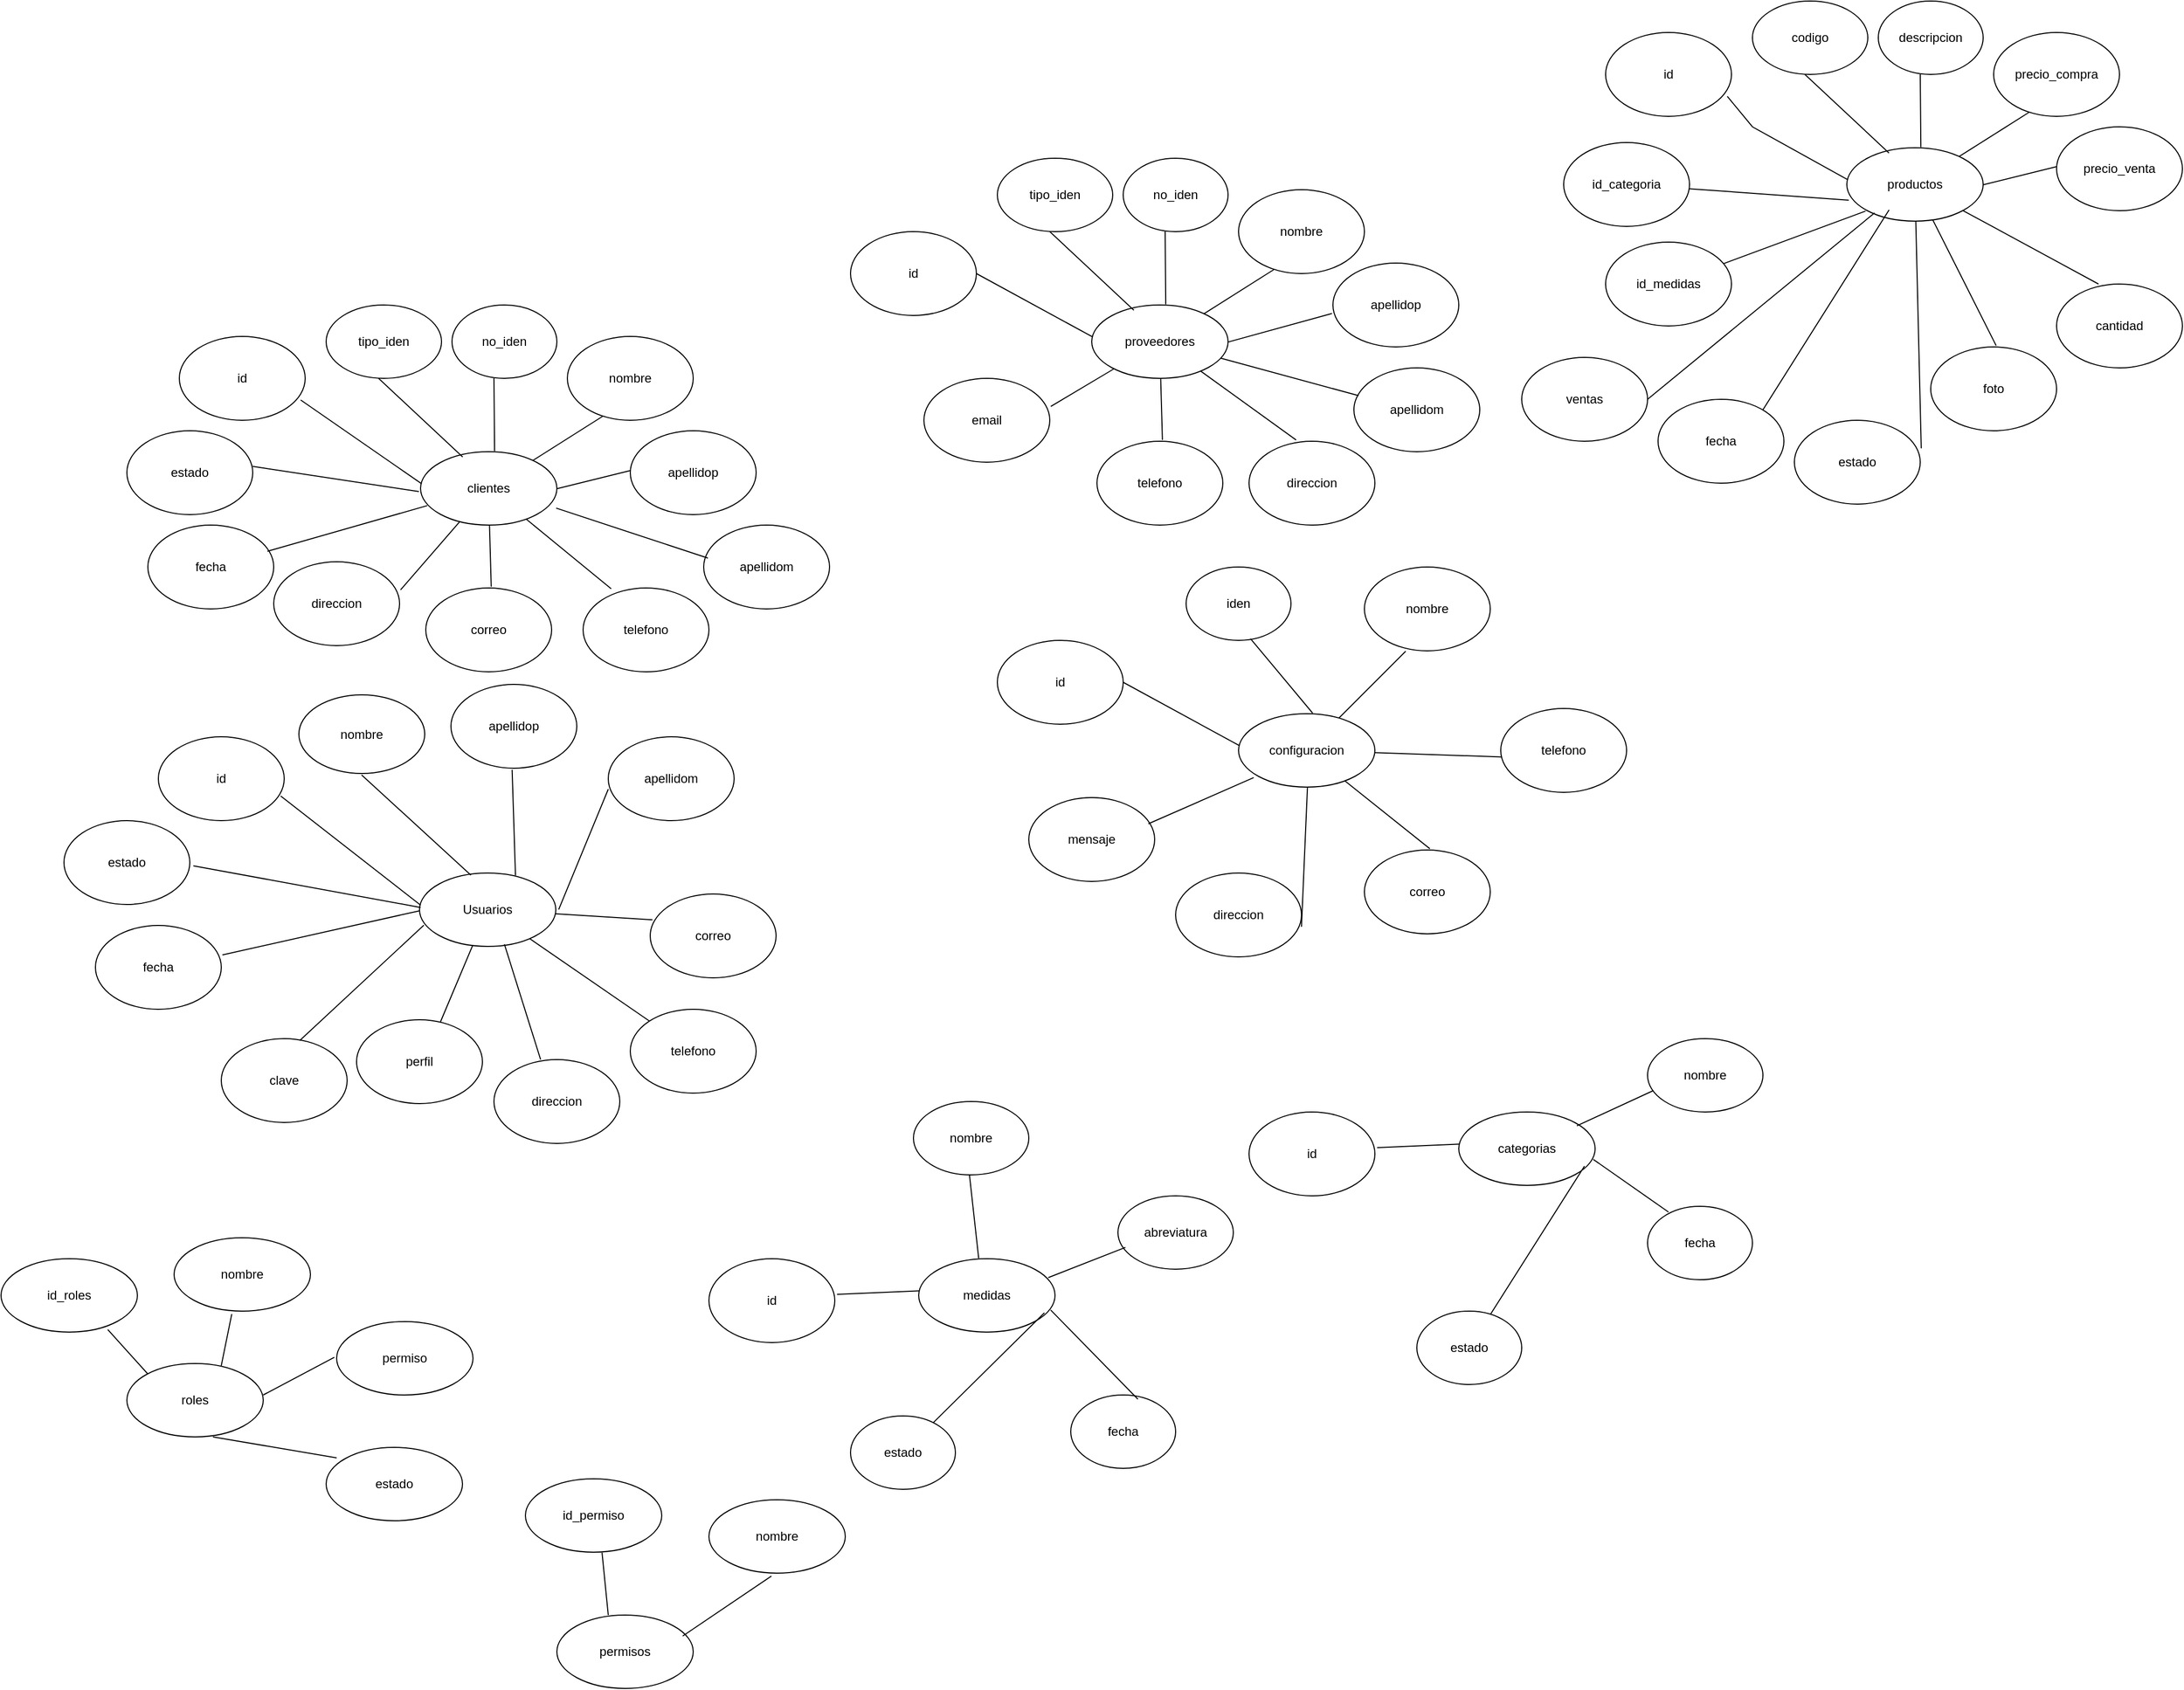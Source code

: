 <mxfile version="22.0.0" type="github" pages="2">
  <diagram name="Página-1" id="jNS-OsoAPbzubsZ5zcvM">
    <mxGraphModel dx="1877" dy="1710" grid="1" gridSize="10" guides="1" tooltips="1" connect="0" arrows="0" fold="1" page="1" pageScale="1" pageWidth="827" pageHeight="1169" math="0" shadow="0">
      <root>
        <mxCell id="0" />
        <mxCell id="1" parent="0" />
        <mxCell id="_Iu95v3-t_2ewTutbSRK-1" value="Usuarios" style="ellipse;whiteSpace=wrap;html=1;" parent="1" vertex="1">
          <mxGeometry x="-31" y="342" width="130" height="70" as="geometry" />
        </mxCell>
        <mxCell id="_Iu95v3-t_2ewTutbSRK-4" value="nombre" style="ellipse;whiteSpace=wrap;html=1;" parent="1" vertex="1">
          <mxGeometry x="-146" y="172" width="120" height="75" as="geometry" />
        </mxCell>
        <mxCell id="_Iu95v3-t_2ewTutbSRK-5" value="apellidop" style="ellipse;whiteSpace=wrap;html=1;" parent="1" vertex="1">
          <mxGeometry x="-1" y="162" width="120" height="80" as="geometry" />
        </mxCell>
        <mxCell id="_Iu95v3-t_2ewTutbSRK-6" value="correo" style="ellipse;whiteSpace=wrap;html=1;" parent="1" vertex="1">
          <mxGeometry x="189" y="362" width="120" height="80" as="geometry" />
        </mxCell>
        <mxCell id="_Iu95v3-t_2ewTutbSRK-7" value="telefono" style="ellipse;whiteSpace=wrap;html=1;" parent="1" vertex="1">
          <mxGeometry x="170" y="472" width="120" height="80" as="geometry" />
        </mxCell>
        <mxCell id="_Iu95v3-t_2ewTutbSRK-8" value="perfil" style="ellipse;whiteSpace=wrap;html=1;" parent="1" vertex="1">
          <mxGeometry x="-91" y="482" width="120" height="80" as="geometry" />
        </mxCell>
        <mxCell id="_Iu95v3-t_2ewTutbSRK-9" value="clave" style="ellipse;whiteSpace=wrap;html=1;" parent="1" vertex="1">
          <mxGeometry x="-220" y="500" width="120" height="80" as="geometry" />
        </mxCell>
        <mxCell id="_Iu95v3-t_2ewTutbSRK-22" value="" style="endArrow=none;html=1;rounded=0;exitX=0.704;exitY=0.032;exitDx=0;exitDy=0;exitPerimeter=0;entryX=0.486;entryY=1.018;entryDx=0;entryDy=0;entryPerimeter=0;" parent="1" source="_Iu95v3-t_2ewTutbSRK-1" target="_Iu95v3-t_2ewTutbSRK-5" edge="1">
          <mxGeometry width="50" height="50" relative="1" as="geometry">
            <mxPoint x="102" y="402" as="sourcePoint" />
            <mxPoint x="169" y="360" as="targetPoint" />
          </mxGeometry>
        </mxCell>
        <mxCell id="_Iu95v3-t_2ewTutbSRK-23" value="" style="endArrow=none;html=1;rounded=0;entryX=0.018;entryY=0.308;entryDx=0;entryDy=0;entryPerimeter=0;" parent="1" source="_Iu95v3-t_2ewTutbSRK-1" target="_Iu95v3-t_2ewTutbSRK-6" edge="1">
          <mxGeometry width="50" height="50" relative="1" as="geometry">
            <mxPoint x="109" y="470.5" as="sourcePoint" />
            <mxPoint x="179" y="453.5" as="targetPoint" />
          </mxGeometry>
        </mxCell>
        <mxCell id="_Iu95v3-t_2ewTutbSRK-24" value="id" style="ellipse;whiteSpace=wrap;html=1;" parent="1" vertex="1">
          <mxGeometry x="-280" y="212" width="120" height="80" as="geometry" />
        </mxCell>
        <mxCell id="_Iu95v3-t_2ewTutbSRK-25" value="" style="endArrow=none;html=1;rounded=0;" parent="1" source="_Iu95v3-t_2ewTutbSRK-1" target="_Iu95v3-t_2ewTutbSRK-7" edge="1">
          <mxGeometry width="50" height="50" relative="1" as="geometry">
            <mxPoint x="11" y="429.5" as="sourcePoint" />
            <mxPoint x="109" y="482" as="targetPoint" />
          </mxGeometry>
        </mxCell>
        <mxCell id="_Iu95v3-t_2ewTutbSRK-26" value="" style="endArrow=none;html=1;rounded=0;" parent="1" source="_Iu95v3-t_2ewTutbSRK-1" edge="1">
          <mxGeometry width="50" height="50" relative="1" as="geometry">
            <mxPoint x="-63" y="412" as="sourcePoint" />
            <mxPoint x="-11" y="484" as="targetPoint" />
          </mxGeometry>
        </mxCell>
        <mxCell id="_Iu95v3-t_2ewTutbSRK-27" value="" style="endArrow=none;html=1;rounded=0;exitX=0.032;exitY=0.711;exitDx=0;exitDy=0;exitPerimeter=0;entryX=0.624;entryY=0.022;entryDx=0;entryDy=0;entryPerimeter=0;" parent="1" source="_Iu95v3-t_2ewTutbSRK-1" target="_Iu95v3-t_2ewTutbSRK-9" edge="1">
          <mxGeometry width="50" height="50" relative="1" as="geometry">
            <mxPoint x="-50" y="372" as="sourcePoint" />
            <mxPoint x="-81" y="445" as="targetPoint" />
          </mxGeometry>
        </mxCell>
        <mxCell id="_Iu95v3-t_2ewTutbSRK-29" value="" style="endArrow=none;html=1;rounded=0;exitX=0.008;exitY=0.437;exitDx=0;exitDy=0;exitPerimeter=0;entryX=0.972;entryY=0.706;entryDx=0;entryDy=0;entryPerimeter=0;" parent="1" source="_Iu95v3-t_2ewTutbSRK-1" target="_Iu95v3-t_2ewTutbSRK-24" edge="1">
          <mxGeometry width="50" height="50" relative="1" as="geometry">
            <mxPoint x="-17.22" y="384.18" as="sourcePoint" />
            <mxPoint x="-141" y="312" as="targetPoint" />
          </mxGeometry>
        </mxCell>
        <mxCell id="_Iu95v3-t_2ewTutbSRK-35" value="clientes" style="ellipse;whiteSpace=wrap;html=1;" parent="1" vertex="1">
          <mxGeometry x="-30" y="-60" width="130" height="70" as="geometry" />
        </mxCell>
        <mxCell id="_Iu95v3-t_2ewTutbSRK-36" value="tipo_iden" style="ellipse;whiteSpace=wrap;html=1;" parent="1" vertex="1">
          <mxGeometry x="-120" y="-200" width="110" height="70" as="geometry" />
        </mxCell>
        <mxCell id="_Iu95v3-t_2ewTutbSRK-37" value="no_iden" style="ellipse;whiteSpace=wrap;html=1;" parent="1" vertex="1">
          <mxGeometry y="-200" width="100" height="70" as="geometry" />
        </mxCell>
        <mxCell id="_Iu95v3-t_2ewTutbSRK-38" value="nombre" style="ellipse;whiteSpace=wrap;html=1;" parent="1" vertex="1">
          <mxGeometry x="110" y="-170" width="120" height="80" as="geometry" />
        </mxCell>
        <mxCell id="_Iu95v3-t_2ewTutbSRK-39" value="apellidop" style="ellipse;whiteSpace=wrap;html=1;" parent="1" vertex="1">
          <mxGeometry x="170" y="-80" width="120" height="80" as="geometry" />
        </mxCell>
        <mxCell id="_Iu95v3-t_2ewTutbSRK-40" value="telefono" style="ellipse;whiteSpace=wrap;html=1;" parent="1" vertex="1">
          <mxGeometry x="125" y="70" width="120" height="80" as="geometry" />
        </mxCell>
        <mxCell id="_Iu95v3-t_2ewTutbSRK-41" value="correo" style="ellipse;whiteSpace=wrap;html=1;" parent="1" vertex="1">
          <mxGeometry x="-25" y="70" width="120" height="80" as="geometry" />
        </mxCell>
        <mxCell id="_Iu95v3-t_2ewTutbSRK-42" value="direccion" style="ellipse;whiteSpace=wrap;html=1;" parent="1" vertex="1">
          <mxGeometry x="-170" y="45" width="120" height="80" as="geometry" />
        </mxCell>
        <mxCell id="_Iu95v3-t_2ewTutbSRK-44" value="" style="endArrow=none;html=1;rounded=0;" parent="1" source="_Iu95v3-t_2ewTutbSRK-35" edge="1">
          <mxGeometry width="50" height="50" relative="1" as="geometry">
            <mxPoint x="93.497" y="-53.749" as="sourcePoint" />
            <mxPoint x="144" y="-94" as="targetPoint" />
          </mxGeometry>
        </mxCell>
        <mxCell id="_Iu95v3-t_2ewTutbSRK-45" value="" style="endArrow=none;html=1;rounded=0;exitX=0.998;exitY=0.506;exitDx=0;exitDy=0;exitPerimeter=0;" parent="1" source="_Iu95v3-t_2ewTutbSRK-35" edge="1">
          <mxGeometry width="50" height="50" relative="1" as="geometry">
            <mxPoint x="103" as="sourcePoint" />
            <mxPoint x="170" y="-42" as="targetPoint" />
          </mxGeometry>
        </mxCell>
        <mxCell id="_Iu95v3-t_2ewTutbSRK-46" value="" style="endArrow=none;html=1;rounded=0;entryX=0.223;entryY=0.01;entryDx=0;entryDy=0;entryPerimeter=0;" parent="1" source="_Iu95v3-t_2ewTutbSRK-35" target="_Iu95v3-t_2ewTutbSRK-40" edge="1">
          <mxGeometry width="50" height="50" relative="1" as="geometry">
            <mxPoint x="110" y="68.5" as="sourcePoint" />
            <mxPoint x="180" y="51.5" as="targetPoint" />
          </mxGeometry>
        </mxCell>
        <mxCell id="_Iu95v3-t_2ewTutbSRK-47" value="id" style="ellipse;whiteSpace=wrap;html=1;" parent="1" vertex="1">
          <mxGeometry x="-260" y="-170" width="120" height="80" as="geometry" />
        </mxCell>
        <mxCell id="_Iu95v3-t_2ewTutbSRK-48" value="" style="endArrow=none;html=1;rounded=0;entryX=0.52;entryY=-0.015;entryDx=0;entryDy=0;entryPerimeter=0;" parent="1" source="_Iu95v3-t_2ewTutbSRK-35" target="_Iu95v3-t_2ewTutbSRK-41" edge="1">
          <mxGeometry width="50" height="50" relative="1" as="geometry">
            <mxPoint x="12" y="27.5" as="sourcePoint" />
            <mxPoint x="110" y="80" as="targetPoint" />
          </mxGeometry>
        </mxCell>
        <mxCell id="_Iu95v3-t_2ewTutbSRK-49" value="" style="endArrow=none;html=1;rounded=0;entryX=1.008;entryY=0.335;entryDx=0;entryDy=0;entryPerimeter=0;" parent="1" source="_Iu95v3-t_2ewTutbSRK-35" target="_Iu95v3-t_2ewTutbSRK-42" edge="1">
          <mxGeometry width="50" height="50" relative="1" as="geometry">
            <mxPoint x="-62" y="10" as="sourcePoint" />
            <mxPoint x="-10" y="82" as="targetPoint" />
          </mxGeometry>
        </mxCell>
        <mxCell id="_Iu95v3-t_2ewTutbSRK-51" value="" style="endArrow=none;html=1;rounded=0;exitX=0.008;exitY=0.437;exitDx=0;exitDy=0;exitPerimeter=0;entryX=0.964;entryY=0.758;entryDx=0;entryDy=0;entryPerimeter=0;" parent="1" source="_Iu95v3-t_2ewTutbSRK-35" target="_Iu95v3-t_2ewTutbSRK-47" edge="1">
          <mxGeometry width="50" height="50" relative="1" as="geometry">
            <mxPoint x="-16.22" y="-17.82" as="sourcePoint" />
            <mxPoint x="-140" y="-90" as="targetPoint" />
          </mxGeometry>
        </mxCell>
        <mxCell id="_Iu95v3-t_2ewTutbSRK-52" value="" style="endArrow=none;html=1;rounded=0;exitX=0.309;exitY=0.071;exitDx=0;exitDy=0;exitPerimeter=0;" parent="1" source="_Iu95v3-t_2ewTutbSRK-35" edge="1">
          <mxGeometry width="50" height="50" relative="1" as="geometry">
            <mxPoint x="54" y="-58" as="sourcePoint" />
            <mxPoint x="-70" y="-130" as="targetPoint" />
          </mxGeometry>
        </mxCell>
        <mxCell id="_Iu95v3-t_2ewTutbSRK-53" value="" style="endArrow=none;html=1;rounded=0;exitX=0.543;exitY=-0.009;exitDx=0;exitDy=0;exitPerimeter=0;" parent="1" source="_Iu95v3-t_2ewTutbSRK-35" edge="1">
          <mxGeometry width="50" height="50" relative="1" as="geometry">
            <mxPoint x="120" y="-55" as="sourcePoint" />
            <mxPoint x="40" y="-130" as="targetPoint" />
          </mxGeometry>
        </mxCell>
        <mxCell id="_Iu95v3-t_2ewTutbSRK-54" value="proveedores" style="ellipse;whiteSpace=wrap;html=1;" parent="1" vertex="1">
          <mxGeometry x="610" y="-200" width="130" height="70" as="geometry" />
        </mxCell>
        <mxCell id="_Iu95v3-t_2ewTutbSRK-55" value="tipo_iden" style="ellipse;whiteSpace=wrap;html=1;" parent="1" vertex="1">
          <mxGeometry x="520" y="-340" width="110" height="70" as="geometry" />
        </mxCell>
        <mxCell id="_Iu95v3-t_2ewTutbSRK-56" value="no_iden" style="ellipse;whiteSpace=wrap;html=1;" parent="1" vertex="1">
          <mxGeometry x="640" y="-340" width="100" height="70" as="geometry" />
        </mxCell>
        <mxCell id="_Iu95v3-t_2ewTutbSRK-57" value="nombre" style="ellipse;whiteSpace=wrap;html=1;" parent="1" vertex="1">
          <mxGeometry x="750" y="-310" width="120" height="80" as="geometry" />
        </mxCell>
        <mxCell id="_Iu95v3-t_2ewTutbSRK-58" value="apellidop" style="ellipse;whiteSpace=wrap;html=1;" parent="1" vertex="1">
          <mxGeometry x="840" y="-240" width="120" height="80" as="geometry" />
        </mxCell>
        <mxCell id="_Iu95v3-t_2ewTutbSRK-59" value="direccion" style="ellipse;whiteSpace=wrap;html=1;" parent="1" vertex="1">
          <mxGeometry x="760" y="-70" width="120" height="80" as="geometry" />
        </mxCell>
        <mxCell id="_Iu95v3-t_2ewTutbSRK-60" value="telefono" style="ellipse;whiteSpace=wrap;html=1;" parent="1" vertex="1">
          <mxGeometry x="615" y="-70" width="120" height="80" as="geometry" />
        </mxCell>
        <mxCell id="_Iu95v3-t_2ewTutbSRK-61" value="email" style="ellipse;whiteSpace=wrap;html=1;" parent="1" vertex="1">
          <mxGeometry x="450" y="-130" width="120" height="80" as="geometry" />
        </mxCell>
        <mxCell id="_Iu95v3-t_2ewTutbSRK-62" value="" style="endArrow=none;html=1;rounded=0;" parent="1" source="_Iu95v3-t_2ewTutbSRK-54" edge="1">
          <mxGeometry width="50" height="50" relative="1" as="geometry">
            <mxPoint x="733.497" y="-193.749" as="sourcePoint" />
            <mxPoint x="784" y="-234" as="targetPoint" />
          </mxGeometry>
        </mxCell>
        <mxCell id="_Iu95v3-t_2ewTutbSRK-63" value="" style="endArrow=none;html=1;rounded=0;exitX=0.998;exitY=0.506;exitDx=0;exitDy=0;exitPerimeter=0;entryX=-0.008;entryY=0.602;entryDx=0;entryDy=0;entryPerimeter=0;" parent="1" source="_Iu95v3-t_2ewTutbSRK-54" target="_Iu95v3-t_2ewTutbSRK-58" edge="1">
          <mxGeometry width="50" height="50" relative="1" as="geometry">
            <mxPoint x="743" y="-140" as="sourcePoint" />
            <mxPoint x="810" y="-182" as="targetPoint" />
          </mxGeometry>
        </mxCell>
        <mxCell id="_Iu95v3-t_2ewTutbSRK-64" value="" style="endArrow=none;html=1;rounded=0;entryX=0.374;entryY=-0.015;entryDx=0;entryDy=0;entryPerimeter=0;" parent="1" source="_Iu95v3-t_2ewTutbSRK-54" target="_Iu95v3-t_2ewTutbSRK-59" edge="1">
          <mxGeometry width="50" height="50" relative="1" as="geometry">
            <mxPoint x="750" y="-71.5" as="sourcePoint" />
            <mxPoint x="820" y="-88.5" as="targetPoint" />
          </mxGeometry>
        </mxCell>
        <mxCell id="_Iu95v3-t_2ewTutbSRK-65" value="id" style="ellipse;whiteSpace=wrap;html=1;" parent="1" vertex="1">
          <mxGeometry x="380" y="-270" width="120" height="80" as="geometry" />
        </mxCell>
        <mxCell id="_Iu95v3-t_2ewTutbSRK-66" value="" style="endArrow=none;html=1;rounded=0;entryX=0.52;entryY=-0.015;entryDx=0;entryDy=0;entryPerimeter=0;" parent="1" source="_Iu95v3-t_2ewTutbSRK-54" target="_Iu95v3-t_2ewTutbSRK-60" edge="1">
          <mxGeometry width="50" height="50" relative="1" as="geometry">
            <mxPoint x="652" y="-112.5" as="sourcePoint" />
            <mxPoint x="750" y="-60" as="targetPoint" />
          </mxGeometry>
        </mxCell>
        <mxCell id="_Iu95v3-t_2ewTutbSRK-67" value="" style="endArrow=none;html=1;rounded=0;entryX=1.008;entryY=0.335;entryDx=0;entryDy=0;entryPerimeter=0;" parent="1" source="_Iu95v3-t_2ewTutbSRK-54" target="_Iu95v3-t_2ewTutbSRK-61" edge="1">
          <mxGeometry width="50" height="50" relative="1" as="geometry">
            <mxPoint x="578" y="-130" as="sourcePoint" />
            <mxPoint x="630" y="-58" as="targetPoint" />
          </mxGeometry>
        </mxCell>
        <mxCell id="_Iu95v3-t_2ewTutbSRK-68" value="" style="endArrow=none;html=1;rounded=0;exitX=0.008;exitY=0.437;exitDx=0;exitDy=0;exitPerimeter=0;" parent="1" source="_Iu95v3-t_2ewTutbSRK-54" edge="1">
          <mxGeometry width="50" height="50" relative="1" as="geometry">
            <mxPoint x="623.78" y="-157.82" as="sourcePoint" />
            <mxPoint x="500" y="-230" as="targetPoint" />
          </mxGeometry>
        </mxCell>
        <mxCell id="_Iu95v3-t_2ewTutbSRK-69" value="" style="endArrow=none;html=1;rounded=0;exitX=0.309;exitY=0.071;exitDx=0;exitDy=0;exitPerimeter=0;" parent="1" source="_Iu95v3-t_2ewTutbSRK-54" edge="1">
          <mxGeometry width="50" height="50" relative="1" as="geometry">
            <mxPoint x="694" y="-198" as="sourcePoint" />
            <mxPoint x="570" y="-270" as="targetPoint" />
          </mxGeometry>
        </mxCell>
        <mxCell id="_Iu95v3-t_2ewTutbSRK-70" value="" style="endArrow=none;html=1;rounded=0;exitX=0.543;exitY=-0.009;exitDx=0;exitDy=0;exitPerimeter=0;" parent="1" source="_Iu95v3-t_2ewTutbSRK-54" edge="1">
          <mxGeometry width="50" height="50" relative="1" as="geometry">
            <mxPoint x="760" y="-195" as="sourcePoint" />
            <mxPoint x="680" y="-270" as="targetPoint" />
          </mxGeometry>
        </mxCell>
        <mxCell id="_Iu95v3-t_2ewTutbSRK-71" value="configuracion" style="ellipse;whiteSpace=wrap;html=1;" parent="1" vertex="1">
          <mxGeometry x="750" y="190" width="130" height="70" as="geometry" />
        </mxCell>
        <mxCell id="_Iu95v3-t_2ewTutbSRK-73" value="iden" style="ellipse;whiteSpace=wrap;html=1;" parent="1" vertex="1">
          <mxGeometry x="700" y="50" width="100" height="70" as="geometry" />
        </mxCell>
        <mxCell id="_Iu95v3-t_2ewTutbSRK-74" value="nombre" style="ellipse;whiteSpace=wrap;html=1;" parent="1" vertex="1">
          <mxGeometry x="870" y="50" width="120" height="80" as="geometry" />
        </mxCell>
        <mxCell id="_Iu95v3-t_2ewTutbSRK-76" value="telefono" style="ellipse;whiteSpace=wrap;html=1;" parent="1" vertex="1">
          <mxGeometry x="1000" y="185" width="120" height="80" as="geometry" />
        </mxCell>
        <mxCell id="_Iu95v3-t_2ewTutbSRK-77" value="correo" style="ellipse;whiteSpace=wrap;html=1;" parent="1" vertex="1">
          <mxGeometry x="870" y="320" width="120" height="80" as="geometry" />
        </mxCell>
        <mxCell id="_Iu95v3-t_2ewTutbSRK-78" value="direccion" style="ellipse;whiteSpace=wrap;html=1;" parent="1" vertex="1">
          <mxGeometry x="690" y="342" width="120" height="80" as="geometry" />
        </mxCell>
        <mxCell id="_Iu95v3-t_2ewTutbSRK-79" value="" style="endArrow=none;html=1;rounded=0;entryX=0.328;entryY=1.005;entryDx=0;entryDy=0;entryPerimeter=0;" parent="1" source="_Iu95v3-t_2ewTutbSRK-71" target="_Iu95v3-t_2ewTutbSRK-74" edge="1">
          <mxGeometry width="50" height="50" relative="1" as="geometry">
            <mxPoint x="873.497" y="196.251" as="sourcePoint" />
            <mxPoint x="924" y="156" as="targetPoint" />
          </mxGeometry>
        </mxCell>
        <mxCell id="_Iu95v3-t_2ewTutbSRK-81" value="" style="endArrow=none;html=1;rounded=0;entryX=0.005;entryY=0.578;entryDx=0;entryDy=0;entryPerimeter=0;" parent="1" source="_Iu95v3-t_2ewTutbSRK-71" target="_Iu95v3-t_2ewTutbSRK-76" edge="1">
          <mxGeometry width="50" height="50" relative="1" as="geometry">
            <mxPoint x="890" y="318.5" as="sourcePoint" />
            <mxPoint x="960" y="301.5" as="targetPoint" />
          </mxGeometry>
        </mxCell>
        <mxCell id="_Iu95v3-t_2ewTutbSRK-82" value="id" style="ellipse;whiteSpace=wrap;html=1;" parent="1" vertex="1">
          <mxGeometry x="520" y="120" width="120" height="80" as="geometry" />
        </mxCell>
        <mxCell id="_Iu95v3-t_2ewTutbSRK-83" value="" style="endArrow=none;html=1;rounded=0;entryX=0.52;entryY=-0.015;entryDx=0;entryDy=0;entryPerimeter=0;" parent="1" source="_Iu95v3-t_2ewTutbSRK-71" target="_Iu95v3-t_2ewTutbSRK-77" edge="1">
          <mxGeometry width="50" height="50" relative="1" as="geometry">
            <mxPoint x="792" y="277.5" as="sourcePoint" />
            <mxPoint x="890" y="330" as="targetPoint" />
          </mxGeometry>
        </mxCell>
        <mxCell id="_Iu95v3-t_2ewTutbSRK-84" value="" style="endArrow=none;html=1;rounded=0;entryX=0.982;entryY=0.64;entryDx=0;entryDy=0;entryPerimeter=0;" parent="1" edge="1">
          <mxGeometry width="50" height="50" relative="1" as="geometry">
            <mxPoint x="815.702" y="260.001" as="sourcePoint" />
            <mxPoint x="810.0" y="393.21" as="targetPoint" />
          </mxGeometry>
        </mxCell>
        <mxCell id="_Iu95v3-t_2ewTutbSRK-85" value="" style="endArrow=none;html=1;rounded=0;exitX=0.008;exitY=0.437;exitDx=0;exitDy=0;exitPerimeter=0;" parent="1" source="_Iu95v3-t_2ewTutbSRK-71" edge="1">
          <mxGeometry width="50" height="50" relative="1" as="geometry">
            <mxPoint x="763.78" y="232.18" as="sourcePoint" />
            <mxPoint x="640" y="160" as="targetPoint" />
          </mxGeometry>
        </mxCell>
        <mxCell id="_Iu95v3-t_2ewTutbSRK-87" value="" style="endArrow=none;html=1;rounded=0;exitX=0.543;exitY=-0.009;exitDx=0;exitDy=0;exitPerimeter=0;entryX=0.614;entryY=0.977;entryDx=0;entryDy=0;entryPerimeter=0;" parent="1" source="_Iu95v3-t_2ewTutbSRK-71" target="_Iu95v3-t_2ewTutbSRK-73" edge="1">
          <mxGeometry width="50" height="50" relative="1" as="geometry">
            <mxPoint x="900" y="195" as="sourcePoint" />
            <mxPoint x="820" y="120" as="targetPoint" />
          </mxGeometry>
        </mxCell>
        <mxCell id="_Iu95v3-t_2ewTutbSRK-88" value="categorias" style="ellipse;whiteSpace=wrap;html=1;" parent="1" vertex="1">
          <mxGeometry x="960" y="570" width="130" height="70" as="geometry" />
        </mxCell>
        <mxCell id="_Iu95v3-t_2ewTutbSRK-89" value="nombre" style="ellipse;whiteSpace=wrap;html=1;" parent="1" vertex="1">
          <mxGeometry x="1140" y="500" width="110" height="70" as="geometry" />
        </mxCell>
        <mxCell id="_Iu95v3-t_2ewTutbSRK-90" value="estado" style="ellipse;whiteSpace=wrap;html=1;" parent="1" vertex="1">
          <mxGeometry x="920" y="760" width="100" height="70" as="geometry" />
        </mxCell>
        <mxCell id="_Iu95v3-t_2ewTutbSRK-100" value="id" style="ellipse;whiteSpace=wrap;html=1;" parent="1" vertex="1">
          <mxGeometry x="760" y="570" width="120" height="80" as="geometry" />
        </mxCell>
        <mxCell id="_Iu95v3-t_2ewTutbSRK-104" value="" style="endArrow=none;html=1;rounded=0;exitX=0.008;exitY=0.437;exitDx=0;exitDy=0;exitPerimeter=0;entryX=1.018;entryY=0.425;entryDx=0;entryDy=0;entryPerimeter=0;" parent="1" source="_Iu95v3-t_2ewTutbSRK-88" target="_Iu95v3-t_2ewTutbSRK-100" edge="1">
          <mxGeometry width="50" height="50" relative="1" as="geometry">
            <mxPoint x="973.78" y="612.18" as="sourcePoint" />
            <mxPoint x="850" y="540" as="targetPoint" />
          </mxGeometry>
        </mxCell>
        <mxCell id="_Iu95v3-t_2ewTutbSRK-105" value="" style="endArrow=none;html=1;rounded=0;exitX=0.866;exitY=0.189;exitDx=0;exitDy=0;exitPerimeter=0;entryX=0.049;entryY=0.709;entryDx=0;entryDy=0;entryPerimeter=0;" parent="1" source="_Iu95v3-t_2ewTutbSRK-88" target="_Iu95v3-t_2ewTutbSRK-89" edge="1">
          <mxGeometry width="50" height="50" relative="1" as="geometry">
            <mxPoint x="1044" y="572" as="sourcePoint" />
            <mxPoint x="920" y="500" as="targetPoint" />
          </mxGeometry>
        </mxCell>
        <mxCell id="_Iu95v3-t_2ewTutbSRK-106" value="" style="endArrow=none;html=1;rounded=0;exitX=0.922;exitY=0.737;exitDx=0;exitDy=0;exitPerimeter=0;" parent="1" source="_Iu95v3-t_2ewTutbSRK-88" target="_Iu95v3-t_2ewTutbSRK-90" edge="1">
          <mxGeometry width="50" height="50" relative="1" as="geometry">
            <mxPoint x="1110" y="575" as="sourcePoint" />
            <mxPoint x="1030" y="500" as="targetPoint" />
          </mxGeometry>
        </mxCell>
        <mxCell id="_Iu95v3-t_2ewTutbSRK-107" value="medidas" style="ellipse;whiteSpace=wrap;html=1;" parent="1" vertex="1">
          <mxGeometry x="445" y="710" width="130" height="70" as="geometry" />
        </mxCell>
        <mxCell id="_Iu95v3-t_2ewTutbSRK-108" value="nombre" style="ellipse;whiteSpace=wrap;html=1;" parent="1" vertex="1">
          <mxGeometry x="440" y="560" width="110" height="70" as="geometry" />
        </mxCell>
        <mxCell id="_Iu95v3-t_2ewTutbSRK-109" value="estado" style="ellipse;whiteSpace=wrap;html=1;" parent="1" vertex="1">
          <mxGeometry x="380" y="860" width="100" height="70" as="geometry" />
        </mxCell>
        <mxCell id="_Iu95v3-t_2ewTutbSRK-110" value="id" style="ellipse;whiteSpace=wrap;html=1;" parent="1" vertex="1">
          <mxGeometry x="245" y="710" width="120" height="80" as="geometry" />
        </mxCell>
        <mxCell id="_Iu95v3-t_2ewTutbSRK-111" value="" style="endArrow=none;html=1;rounded=0;exitX=0.008;exitY=0.437;exitDx=0;exitDy=0;exitPerimeter=0;entryX=1.018;entryY=0.425;entryDx=0;entryDy=0;entryPerimeter=0;" parent="1" source="_Iu95v3-t_2ewTutbSRK-107" target="_Iu95v3-t_2ewTutbSRK-110" edge="1">
          <mxGeometry width="50" height="50" relative="1" as="geometry">
            <mxPoint x="458.78" y="752.18" as="sourcePoint" />
            <mxPoint x="335" y="680" as="targetPoint" />
          </mxGeometry>
        </mxCell>
        <mxCell id="_Iu95v3-t_2ewTutbSRK-112" value="" style="endArrow=none;html=1;rounded=0;exitX=0.44;exitY=-0.006;exitDx=0;exitDy=0;exitPerimeter=0;entryX=0.485;entryY=0.994;entryDx=0;entryDy=0;entryPerimeter=0;" parent="1" source="_Iu95v3-t_2ewTutbSRK-107" target="_Iu95v3-t_2ewTutbSRK-108" edge="1">
          <mxGeometry width="50" height="50" relative="1" as="geometry">
            <mxPoint x="529" y="712" as="sourcePoint" />
            <mxPoint x="405" y="640" as="targetPoint" />
          </mxGeometry>
        </mxCell>
        <mxCell id="_Iu95v3-t_2ewTutbSRK-113" value="" style="endArrow=none;html=1;rounded=0;exitX=0.922;exitY=0.737;exitDx=0;exitDy=0;exitPerimeter=0;" parent="1" source="_Iu95v3-t_2ewTutbSRK-107" target="_Iu95v3-t_2ewTutbSRK-109" edge="1">
          <mxGeometry width="50" height="50" relative="1" as="geometry">
            <mxPoint x="595" y="715" as="sourcePoint" />
            <mxPoint x="515" y="640" as="targetPoint" />
          </mxGeometry>
        </mxCell>
        <mxCell id="_Iu95v3-t_2ewTutbSRK-114" value="abreviatura" style="ellipse;whiteSpace=wrap;html=1;" parent="1" vertex="1">
          <mxGeometry x="635" y="650" width="110" height="70" as="geometry" />
        </mxCell>
        <mxCell id="_Iu95v3-t_2ewTutbSRK-115" value="" style="endArrow=none;html=1;rounded=0;exitX=0.065;exitY=0.703;exitDx=0;exitDy=0;exitPerimeter=0;entryX=0.951;entryY=0.257;entryDx=0;entryDy=0;entryPerimeter=0;" parent="1" source="_Iu95v3-t_2ewTutbSRK-114" target="_Iu95v3-t_2ewTutbSRK-107" edge="1">
          <mxGeometry width="50" height="50" relative="1" as="geometry">
            <mxPoint x="635" y="700" as="sourcePoint" />
            <mxPoint x="626" y="620" as="targetPoint" />
          </mxGeometry>
        </mxCell>
        <mxCell id="_Iu95v3-t_2ewTutbSRK-116" value="productos" style="ellipse;whiteSpace=wrap;html=1;" parent="1" vertex="1">
          <mxGeometry x="1330" y="-350" width="130" height="70" as="geometry" />
        </mxCell>
        <mxCell id="_Iu95v3-t_2ewTutbSRK-117" value="codigo" style="ellipse;whiteSpace=wrap;html=1;" parent="1" vertex="1">
          <mxGeometry x="1240" y="-490" width="110" height="70" as="geometry" />
        </mxCell>
        <mxCell id="_Iu95v3-t_2ewTutbSRK-118" value="descripcion" style="ellipse;whiteSpace=wrap;html=1;" parent="1" vertex="1">
          <mxGeometry x="1360" y="-490" width="100" height="70" as="geometry" />
        </mxCell>
        <mxCell id="_Iu95v3-t_2ewTutbSRK-119" value="precio_compra" style="ellipse;whiteSpace=wrap;html=1;" parent="1" vertex="1">
          <mxGeometry x="1470" y="-460" width="120" height="80" as="geometry" />
        </mxCell>
        <mxCell id="_Iu95v3-t_2ewTutbSRK-120" value="precio_venta" style="ellipse;whiteSpace=wrap;html=1;" parent="1" vertex="1">
          <mxGeometry x="1530" y="-370" width="120" height="80" as="geometry" />
        </mxCell>
        <mxCell id="_Iu95v3-t_2ewTutbSRK-121" value="cantidad" style="ellipse;whiteSpace=wrap;html=1;" parent="1" vertex="1">
          <mxGeometry x="1530" y="-220" width="120" height="80" as="geometry" />
        </mxCell>
        <mxCell id="_Iu95v3-t_2ewTutbSRK-122" value="foto" style="ellipse;whiteSpace=wrap;html=1;" parent="1" vertex="1">
          <mxGeometry x="1410" y="-160" width="120" height="80" as="geometry" />
        </mxCell>
        <mxCell id="_Iu95v3-t_2ewTutbSRK-123" value="estado" style="ellipse;whiteSpace=wrap;html=1;" parent="1" vertex="1">
          <mxGeometry x="1280" y="-90" width="120" height="80" as="geometry" />
        </mxCell>
        <mxCell id="_Iu95v3-t_2ewTutbSRK-124" value="" style="endArrow=none;html=1;rounded=0;" parent="1" source="_Iu95v3-t_2ewTutbSRK-116" edge="1">
          <mxGeometry width="50" height="50" relative="1" as="geometry">
            <mxPoint x="1453.497" y="-343.749" as="sourcePoint" />
            <mxPoint x="1504" y="-384" as="targetPoint" />
          </mxGeometry>
        </mxCell>
        <mxCell id="_Iu95v3-t_2ewTutbSRK-125" value="" style="endArrow=none;html=1;rounded=0;exitX=0.998;exitY=0.506;exitDx=0;exitDy=0;exitPerimeter=0;" parent="1" source="_Iu95v3-t_2ewTutbSRK-116" edge="1">
          <mxGeometry width="50" height="50" relative="1" as="geometry">
            <mxPoint x="1463" y="-290" as="sourcePoint" />
            <mxPoint x="1530" y="-332" as="targetPoint" />
          </mxGeometry>
        </mxCell>
        <mxCell id="_Iu95v3-t_2ewTutbSRK-126" value="" style="endArrow=none;html=1;rounded=0;entryX=0.333;entryY=0;entryDx=0;entryDy=0;entryPerimeter=0;" parent="1" source="_Iu95v3-t_2ewTutbSRK-116" target="_Iu95v3-t_2ewTutbSRK-121" edge="1">
          <mxGeometry width="50" height="50" relative="1" as="geometry">
            <mxPoint x="1470" y="-221.5" as="sourcePoint" />
            <mxPoint x="1540" y="-238.5" as="targetPoint" />
          </mxGeometry>
        </mxCell>
        <mxCell id="_Iu95v3-t_2ewTutbSRK-127" value="id" style="ellipse;whiteSpace=wrap;html=1;" parent="1" vertex="1">
          <mxGeometry x="1100" y="-460" width="120" height="80" as="geometry" />
        </mxCell>
        <mxCell id="_Iu95v3-t_2ewTutbSRK-128" value="" style="endArrow=none;html=1;rounded=0;entryX=0.52;entryY=-0.015;entryDx=0;entryDy=0;entryPerimeter=0;" parent="1" source="_Iu95v3-t_2ewTutbSRK-116" target="_Iu95v3-t_2ewTutbSRK-122" edge="1">
          <mxGeometry width="50" height="50" relative="1" as="geometry">
            <mxPoint x="1372" y="-262.5" as="sourcePoint" />
            <mxPoint x="1470" y="-210" as="targetPoint" />
          </mxGeometry>
        </mxCell>
        <mxCell id="_Iu95v3-t_2ewTutbSRK-129" value="" style="endArrow=none;html=1;rounded=0;entryX=1.008;entryY=0.335;entryDx=0;entryDy=0;entryPerimeter=0;" parent="1" source="_Iu95v3-t_2ewTutbSRK-116" target="_Iu95v3-t_2ewTutbSRK-123" edge="1">
          <mxGeometry width="50" height="50" relative="1" as="geometry">
            <mxPoint x="1298" y="-280" as="sourcePoint" />
            <mxPoint x="1350" y="-208" as="targetPoint" />
          </mxGeometry>
        </mxCell>
        <mxCell id="_Iu95v3-t_2ewTutbSRK-130" value="" style="endArrow=none;html=1;rounded=0;exitX=0.008;exitY=0.437;exitDx=0;exitDy=0;exitPerimeter=0;entryX=0.967;entryY=0.762;entryDx=0;entryDy=0;entryPerimeter=0;" parent="1" source="_Iu95v3-t_2ewTutbSRK-116" target="_Iu95v3-t_2ewTutbSRK-127" edge="1">
          <mxGeometry width="50" height="50" relative="1" as="geometry">
            <mxPoint x="1343.78" y="-307.82" as="sourcePoint" />
            <mxPoint x="1220" y="-380" as="targetPoint" />
            <Array as="points">
              <mxPoint x="1240" y="-370" />
            </Array>
          </mxGeometry>
        </mxCell>
        <mxCell id="_Iu95v3-t_2ewTutbSRK-131" value="" style="endArrow=none;html=1;rounded=0;exitX=0.309;exitY=0.071;exitDx=0;exitDy=0;exitPerimeter=0;" parent="1" source="_Iu95v3-t_2ewTutbSRK-116" edge="1">
          <mxGeometry width="50" height="50" relative="1" as="geometry">
            <mxPoint x="1414" y="-348" as="sourcePoint" />
            <mxPoint x="1290" y="-420" as="targetPoint" />
          </mxGeometry>
        </mxCell>
        <mxCell id="_Iu95v3-t_2ewTutbSRK-132" value="" style="endArrow=none;html=1;rounded=0;exitX=0.543;exitY=-0.009;exitDx=0;exitDy=0;exitPerimeter=0;" parent="1" source="_Iu95v3-t_2ewTutbSRK-116" edge="1">
          <mxGeometry width="50" height="50" relative="1" as="geometry">
            <mxPoint x="1480" y="-345" as="sourcePoint" />
            <mxPoint x="1400" y="-420" as="targetPoint" />
          </mxGeometry>
        </mxCell>
        <mxCell id="_Iu95v3-t_2ewTutbSRK-133" value="id_medidas" style="ellipse;whiteSpace=wrap;html=1;" parent="1" vertex="1">
          <mxGeometry x="1100" y="-260" width="120" height="80" as="geometry" />
        </mxCell>
        <mxCell id="_Iu95v3-t_2ewTutbSRK-134" value="" style="endArrow=none;html=1;rounded=0;exitX=0.137;exitY=0.863;exitDx=0;exitDy=0;exitPerimeter=0;" parent="1" source="_Iu95v3-t_2ewTutbSRK-116" target="_Iu95v3-t_2ewTutbSRK-133" edge="1">
          <mxGeometry width="50" height="50" relative="1" as="geometry">
            <mxPoint x="1259" y="-337" as="sourcePoint" />
            <mxPoint x="1240" y="-190" as="targetPoint" />
          </mxGeometry>
        </mxCell>
        <mxCell id="_Iu95v3-t_2ewTutbSRK-135" value="id_categoria" style="ellipse;whiteSpace=wrap;html=1;" parent="1" vertex="1">
          <mxGeometry x="1060" y="-355" width="120" height="80" as="geometry" />
        </mxCell>
        <mxCell id="_Iu95v3-t_2ewTutbSRK-136" value="" style="endArrow=none;html=1;rounded=0;exitX=0.014;exitY=0.714;exitDx=0;exitDy=0;exitPerimeter=0;" parent="1" source="_Iu95v3-t_2ewTutbSRK-116" target="_Iu95v3-t_2ewTutbSRK-135" edge="1">
          <mxGeometry width="50" height="50" relative="1" as="geometry">
            <mxPoint x="1288" y="-380" as="sourcePoint" />
            <mxPoint x="1180" y="-280" as="targetPoint" />
          </mxGeometry>
        </mxCell>
        <mxCell id="fbYy2Jsb7YKnKd-WoP46-1" value="apellidom" style="ellipse;whiteSpace=wrap;html=1;" parent="1" vertex="1">
          <mxGeometry x="149" y="212" width="120" height="80" as="geometry" />
        </mxCell>
        <mxCell id="fbYy2Jsb7YKnKd-WoP46-2" value="" style="endArrow=none;html=1;rounded=0;exitX=1.021;exitY=0.497;exitDx=0;exitDy=0;exitPerimeter=0;entryX=0;entryY=0.625;entryDx=0;entryDy=0;entryPerimeter=0;" parent="1" source="_Iu95v3-t_2ewTutbSRK-1" target="fbYy2Jsb7YKnKd-WoP46-1" edge="1">
          <mxGeometry width="50" height="50" relative="1" as="geometry">
            <mxPoint x="239" y="472" as="sourcePoint" />
            <mxPoint x="289" y="422" as="targetPoint" />
          </mxGeometry>
        </mxCell>
        <mxCell id="QVzOtYVVg_7uZedA2Yo5-1" value="" style="endArrow=none;html=1;rounded=0;exitX=0.998;exitY=0.506;exitDx=0;exitDy=0;exitPerimeter=0;entryX=0.498;entryY=1.018;entryDx=0;entryDy=0;entryPerimeter=0;" parent="1" target="_Iu95v3-t_2ewTutbSRK-4" edge="1">
          <mxGeometry width="50" height="50" relative="1" as="geometry">
            <mxPoint x="18" y="344" as="sourcePoint" />
            <mxPoint x="80" y="280" as="targetPoint" />
          </mxGeometry>
        </mxCell>
        <mxCell id="QqpCqLfRIOoLnXG3B20V-1" value="direccion" style="ellipse;whiteSpace=wrap;html=1;" parent="1" vertex="1">
          <mxGeometry x="40" y="520" width="120" height="80" as="geometry" />
        </mxCell>
        <mxCell id="QqpCqLfRIOoLnXG3B20V-2" value="" style="endArrow=none;html=1;rounded=0;exitX=0.623;exitY=0.971;exitDx=0;exitDy=0;exitPerimeter=0;" parent="1" source="_Iu95v3-t_2ewTutbSRK-1" edge="1">
          <mxGeometry width="50" height="50" relative="1" as="geometry">
            <mxPoint x="115.5" y="447" as="sourcePoint" />
            <mxPoint x="84.5" y="520" as="targetPoint" />
          </mxGeometry>
        </mxCell>
        <mxCell id="QqpCqLfRIOoLnXG3B20V-5" value="fecha" style="ellipse;whiteSpace=wrap;html=1;" parent="1" vertex="1">
          <mxGeometry x="-340" y="392" width="120" height="80" as="geometry" />
        </mxCell>
        <mxCell id="QqpCqLfRIOoLnXG3B20V-6" value="" style="endArrow=none;html=1;rounded=0;entryX=1.009;entryY=0.351;entryDx=0;entryDy=0;entryPerimeter=0;exitX=0.002;exitY=0.514;exitDx=0;exitDy=0;exitPerimeter=0;" parent="1" source="_Iu95v3-t_2ewTutbSRK-1" target="QqpCqLfRIOoLnXG3B20V-5" edge="1">
          <mxGeometry width="50" height="50" relative="1" as="geometry">
            <mxPoint x="-115" y="330" as="sourcePoint" />
            <mxPoint x="-260" y="384" as="targetPoint" />
          </mxGeometry>
        </mxCell>
        <mxCell id="QqpCqLfRIOoLnXG3B20V-7" value="estado" style="ellipse;whiteSpace=wrap;html=1;" parent="1" vertex="1">
          <mxGeometry x="-370" y="292" width="120" height="80" as="geometry" />
        </mxCell>
        <mxCell id="QqpCqLfRIOoLnXG3B20V-8" value="" style="endArrow=none;html=1;rounded=0;entryX=1.028;entryY=0.539;entryDx=0;entryDy=0;entryPerimeter=0;exitX=0.008;exitY=0.469;exitDx=0;exitDy=0;exitPerimeter=0;" parent="1" source="_Iu95v3-t_2ewTutbSRK-1" target="QqpCqLfRIOoLnXG3B20V-7" edge="1">
          <mxGeometry width="50" height="50" relative="1" as="geometry">
            <mxPoint x="-85.5" y="292" as="sourcePoint" />
            <mxPoint x="-314.5" y="298" as="targetPoint" />
          </mxGeometry>
        </mxCell>
        <mxCell id="wIc9JW7bNUTv9hBFjwrL-1" value="fecha" style="ellipse;whiteSpace=wrap;html=1;" parent="1" vertex="1">
          <mxGeometry x="-290" y="10" width="120" height="80" as="geometry" />
        </mxCell>
        <mxCell id="wIc9JW7bNUTv9hBFjwrL-2" value="estado" style="ellipse;whiteSpace=wrap;html=1;" parent="1" vertex="1">
          <mxGeometry x="-310" y="-80" width="120" height="80" as="geometry" />
        </mxCell>
        <mxCell id="wIc9JW7bNUTv9hBFjwrL-3" value="" style="endArrow=none;html=1;rounded=0;entryX=1.008;entryY=0.335;entryDx=0;entryDy=0;entryPerimeter=0;exitX=0.049;exitY=0.735;exitDx=0;exitDy=0;exitPerimeter=0;" parent="1" source="_Iu95v3-t_2ewTutbSRK-35" edge="1">
          <mxGeometry width="50" height="50" relative="1" as="geometry">
            <mxPoint x="-120" y="-30" as="sourcePoint" />
            <mxPoint x="-176" y="35" as="targetPoint" />
          </mxGeometry>
        </mxCell>
        <mxCell id="wIc9JW7bNUTv9hBFjwrL-4" value="" style="endArrow=none;html=1;rounded=0;entryX=1.008;entryY=0.335;entryDx=0;entryDy=0;entryPerimeter=0;exitX=-0.012;exitY=0.543;exitDx=0;exitDy=0;exitPerimeter=0;" parent="1" source="_Iu95v3-t_2ewTutbSRK-35" edge="1">
          <mxGeometry width="50" height="50" relative="1" as="geometry">
            <mxPoint x="-38" y="-90" as="sourcePoint" />
            <mxPoint x="-190" y="-46" as="targetPoint" />
          </mxGeometry>
        </mxCell>
        <mxCell id="AeJCk3RKlqcBkMEskTvl-1" value="apellidom" style="ellipse;whiteSpace=wrap;html=1;" parent="1" vertex="1">
          <mxGeometry x="240" y="10" width="120" height="80" as="geometry" />
        </mxCell>
        <mxCell id="AeJCk3RKlqcBkMEskTvl-2" value="" style="endArrow=none;html=1;rounded=0;exitX=0.995;exitY=0.769;exitDx=0;exitDy=0;exitPerimeter=0;" parent="1" source="_Iu95v3-t_2ewTutbSRK-35" edge="1">
          <mxGeometry width="50" height="50" relative="1" as="geometry">
            <mxPoint x="174" y="58.5" as="sourcePoint" />
            <mxPoint x="244" y="41.5" as="targetPoint" />
          </mxGeometry>
        </mxCell>
        <mxCell id="ECdYqt4PvfYDH3UsNsRD-1" value="apellidom" style="ellipse;whiteSpace=wrap;html=1;" parent="1" vertex="1">
          <mxGeometry x="860" y="-140" width="120" height="80" as="geometry" />
        </mxCell>
        <mxCell id="ECdYqt4PvfYDH3UsNsRD-2" value="" style="endArrow=none;html=1;rounded=0;entryX=-0.008;entryY=0.602;entryDx=0;entryDy=0;entryPerimeter=0;" parent="1" source="_Iu95v3-t_2ewTutbSRK-54" edge="1">
          <mxGeometry width="50" height="50" relative="1" as="geometry">
            <mxPoint x="765.5" y="-86.5" as="sourcePoint" />
            <mxPoint x="864.5" y="-113.5" as="targetPoint" />
          </mxGeometry>
        </mxCell>
        <mxCell id="TyguELofmH-VH0C6MpMO-1" value="fecha" style="ellipse;whiteSpace=wrap;html=1;" parent="1" vertex="1">
          <mxGeometry x="1150" y="-110" width="120" height="80" as="geometry" />
        </mxCell>
        <mxCell id="TyguELofmH-VH0C6MpMO-2" value="" style="endArrow=none;html=1;rounded=0;exitX=0.387;exitY=0.989;exitDx=0;exitDy=0;exitPerimeter=0;" parent="1" edge="1">
          <mxGeometry width="50" height="50" relative="1" as="geometry">
            <mxPoint x="1370.31" y="-290.77" as="sourcePoint" />
            <mxPoint x="1250" y="-100" as="targetPoint" />
          </mxGeometry>
        </mxCell>
        <mxCell id="8tloP6camsuM1SIjl4aH-1" value="ventas" style="ellipse;whiteSpace=wrap;html=1;" parent="1" vertex="1">
          <mxGeometry x="1020" y="-150" width="120" height="80" as="geometry" />
        </mxCell>
        <mxCell id="8tloP6camsuM1SIjl4aH-2" value="" style="endArrow=none;html=1;rounded=0;exitX=0.204;exitY=0.887;exitDx=0;exitDy=0;exitPerimeter=0;" parent="1" source="_Iu95v3-t_2ewTutbSRK-116" edge="1">
          <mxGeometry width="50" height="50" relative="1" as="geometry">
            <mxPoint x="1260" y="-301" as="sourcePoint" />
            <mxPoint x="1140" y="-110" as="targetPoint" />
          </mxGeometry>
        </mxCell>
        <mxCell id="jRAQQEEI4R8s3zlR2nAy-1" value="fecha" style="ellipse;whiteSpace=wrap;html=1;" parent="1" vertex="1">
          <mxGeometry x="590" y="840" width="100" height="70" as="geometry" />
        </mxCell>
        <mxCell id="jRAQQEEI4R8s3zlR2nAy-2" value="" style="endArrow=none;html=1;rounded=0;exitX=0.968;exitY=0.699;exitDx=0;exitDy=0;exitPerimeter=0;" parent="1" source="_Iu95v3-t_2ewTutbSRK-107" edge="1">
          <mxGeometry width="50" height="50" relative="1" as="geometry">
            <mxPoint x="760" y="740" as="sourcePoint" />
            <mxPoint x="654" y="844" as="targetPoint" />
          </mxGeometry>
        </mxCell>
        <mxCell id="XCGUZrDnveCRh584QVCK-1" value="fecha" style="ellipse;whiteSpace=wrap;html=1;" parent="1" vertex="1">
          <mxGeometry x="1140" y="660" width="100" height="70" as="geometry" />
        </mxCell>
        <mxCell id="XCGUZrDnveCRh584QVCK-2" value="" style="endArrow=none;html=1;rounded=0;exitX=0.987;exitY=0.647;exitDx=0;exitDy=0;exitPerimeter=0;" parent="1" source="_Iu95v3-t_2ewTutbSRK-88" edge="1">
          <mxGeometry width="50" height="50" relative="1" as="geometry">
            <mxPoint x="1250" y="524.5" as="sourcePoint" />
            <mxPoint x="1160" y="665.5" as="targetPoint" />
          </mxGeometry>
        </mxCell>
        <mxCell id="Wzigx8CXZWArknZhmnXD-1" value="mensaje" style="ellipse;whiteSpace=wrap;html=1;" parent="1" vertex="1">
          <mxGeometry x="550" y="270" width="120" height="80" as="geometry" />
        </mxCell>
        <mxCell id="Wzigx8CXZWArknZhmnXD-2" value="" style="endArrow=none;html=1;rounded=0;entryX=0.982;entryY=0.64;entryDx=0;entryDy=0;entryPerimeter=0;exitX=0.111;exitY=0.871;exitDx=0;exitDy=0;exitPerimeter=0;" parent="1" source="_Iu95v3-t_2ewTutbSRK-71" edge="1">
          <mxGeometry width="50" height="50" relative="1" as="geometry">
            <mxPoint x="670" y="162" as="sourcePoint" />
            <mxPoint x="664" y="295" as="targetPoint" />
          </mxGeometry>
        </mxCell>
        <mxCell id="xlS-86F-ec25Acy-sZGZ-1" value="roles" style="ellipse;whiteSpace=wrap;html=1;" vertex="1" parent="1">
          <mxGeometry x="-310" y="810" width="130" height="70" as="geometry" />
        </mxCell>
        <mxCell id="xlS-86F-ec25Acy-sZGZ-2" value="id_roles" style="ellipse;whiteSpace=wrap;html=1;" vertex="1" parent="1">
          <mxGeometry x="-430" y="710" width="130" height="70" as="geometry" />
        </mxCell>
        <mxCell id="xlS-86F-ec25Acy-sZGZ-3" value="nombre" style="ellipse;whiteSpace=wrap;html=1;" vertex="1" parent="1">
          <mxGeometry x="-265" y="690" width="130" height="70" as="geometry" />
        </mxCell>
        <mxCell id="xlS-86F-ec25Acy-sZGZ-4" value="permiso" style="ellipse;whiteSpace=wrap;html=1;" vertex="1" parent="1">
          <mxGeometry x="-110" y="770" width="130" height="70" as="geometry" />
        </mxCell>
        <mxCell id="xlS-86F-ec25Acy-sZGZ-5" value="estado" style="ellipse;whiteSpace=wrap;html=1;" vertex="1" parent="1">
          <mxGeometry x="-120" y="890" width="130" height="70" as="geometry" />
        </mxCell>
        <mxCell id="xlS-86F-ec25Acy-sZGZ-6" value="" style="endArrow=none;html=1;rounded=0;exitX=0.783;exitY=0.966;exitDx=0;exitDy=0;exitPerimeter=0;entryX=0.624;entryY=0.022;entryDx=0;entryDy=0;entryPerimeter=0;" edge="1" parent="1" source="xlS-86F-ec25Acy-sZGZ-2">
          <mxGeometry width="50" height="50" relative="1" as="geometry">
            <mxPoint x="-172" y="710" as="sourcePoint" />
            <mxPoint x="-290" y="820" as="targetPoint" />
          </mxGeometry>
        </mxCell>
        <mxCell id="xlS-86F-ec25Acy-sZGZ-7" value="" style="endArrow=none;html=1;rounded=0;exitX=0.423;exitY=1.04;exitDx=0;exitDy=0;exitPerimeter=0;entryX=0.624;entryY=0.022;entryDx=0;entryDy=0;entryPerimeter=0;" edge="1" parent="1" source="xlS-86F-ec25Acy-sZGZ-3">
          <mxGeometry width="50" height="50" relative="1" as="geometry">
            <mxPoint x="-258" y="770" as="sourcePoint" />
            <mxPoint x="-220" y="812" as="targetPoint" />
          </mxGeometry>
        </mxCell>
        <mxCell id="xlS-86F-ec25Acy-sZGZ-8" value="" style="endArrow=none;html=1;rounded=0;exitX=-0.017;exitY=0.486;exitDx=0;exitDy=0;exitPerimeter=0;entryX=0.624;entryY=0.022;entryDx=0;entryDy=0;entryPerimeter=0;" edge="1" parent="1" source="xlS-86F-ec25Acy-sZGZ-4">
          <mxGeometry width="50" height="50" relative="1" as="geometry">
            <mxPoint x="-145" y="801" as="sourcePoint" />
            <mxPoint x="-180" y="840" as="targetPoint" />
          </mxGeometry>
        </mxCell>
        <mxCell id="xlS-86F-ec25Acy-sZGZ-9" value="" style="endArrow=none;html=1;rounded=0;exitX=0.077;exitY=0.143;exitDx=0;exitDy=0;exitPerimeter=0;entryX=0.624;entryY=0.022;entryDx=0;entryDy=0;entryPerimeter=0;" edge="1" parent="1" source="xlS-86F-ec25Acy-sZGZ-5">
          <mxGeometry width="50" height="50" relative="1" as="geometry">
            <mxPoint x="-160" y="864" as="sourcePoint" />
            <mxPoint x="-228" y="880" as="targetPoint" />
          </mxGeometry>
        </mxCell>
        <mxCell id="xlS-86F-ec25Acy-sZGZ-10" value="permisos" style="ellipse;whiteSpace=wrap;html=1;" vertex="1" parent="1">
          <mxGeometry x="100" y="1050" width="130" height="70" as="geometry" />
        </mxCell>
        <mxCell id="xlS-86F-ec25Acy-sZGZ-11" value="id_permiso" style="ellipse;whiteSpace=wrap;html=1;" vertex="1" parent="1">
          <mxGeometry x="70" y="920" width="130" height="70" as="geometry" />
        </mxCell>
        <mxCell id="xlS-86F-ec25Acy-sZGZ-12" value="nombre" style="ellipse;whiteSpace=wrap;html=1;" vertex="1" parent="1">
          <mxGeometry x="245" y="940" width="130" height="70" as="geometry" />
        </mxCell>
        <mxCell id="xlS-86F-ec25Acy-sZGZ-13" value="" style="endArrow=none;html=1;rounded=0;exitX=0.458;exitY=1.04;exitDx=0;exitDy=0;exitPerimeter=0;entryX=0.624;entryY=0.022;entryDx=0;entryDy=0;entryPerimeter=0;" edge="1" parent="1" source="xlS-86F-ec25Acy-sZGZ-12">
          <mxGeometry width="50" height="50" relative="1" as="geometry">
            <mxPoint x="338" y="1090" as="sourcePoint" />
            <mxPoint x="220" y="1070" as="targetPoint" />
          </mxGeometry>
        </mxCell>
        <mxCell id="xlS-86F-ec25Acy-sZGZ-14" value="" style="endArrow=none;html=1;rounded=0;exitX=0.562;exitY=1.006;exitDx=0;exitDy=0;exitPerimeter=0;entryX=0.624;entryY=0.022;entryDx=0;entryDy=0;entryPerimeter=0;" edge="1" parent="1" source="xlS-86F-ec25Acy-sZGZ-11">
          <mxGeometry width="50" height="50" relative="1" as="geometry">
            <mxPoint x="234" y="993" as="sourcePoint" />
            <mxPoint x="149" y="1050" as="targetPoint" />
          </mxGeometry>
        </mxCell>
      </root>
    </mxGraphModel>
  </diagram>
  <diagram id="2gWVdHcqexzWSE3snOWG" name="Página-2">
    <mxGraphModel dx="1050" dy="541" grid="1" gridSize="10" guides="1" tooltips="1" connect="1" arrows="1" fold="1" page="1" pageScale="1" pageWidth="827" pageHeight="1169" math="0" shadow="0">
      <root>
        <mxCell id="0" />
        <mxCell id="1" parent="0" />
        <mxCell id="PxQ2_L6eeKQ7P1Ly8oDU-1" value="Usuarios" style="swimlane;fontStyle=0;childLayout=stackLayout;horizontal=1;startSize=30;horizontalStack=0;resizeParent=1;resizeParentMax=0;resizeLast=0;collapsible=1;marginBottom=0;whiteSpace=wrap;html=1;" parent="1" vertex="1">
          <mxGeometry x="50" width="140" height="390" as="geometry" />
        </mxCell>
        <mxCell id="3BuE4meTY9lRe0FFThUz-2" value="id" style="text;strokeColor=none;fillColor=none;align=left;verticalAlign=middle;spacingLeft=4;spacingRight=4;overflow=hidden;points=[[0,0.5],[1,0.5]];portConstraint=eastwest;rotatable=0;whiteSpace=wrap;html=1;" parent="PxQ2_L6eeKQ7P1Ly8oDU-1" vertex="1">
          <mxGeometry y="30" width="140" height="30" as="geometry" />
        </mxCell>
        <mxCell id="nVuGUuoazBAhYRo40e7W-1" value="nombre" style="text;strokeColor=none;fillColor=none;align=left;verticalAlign=middle;spacingLeft=4;spacingRight=4;overflow=hidden;points=[[0,0.5],[1,0.5]];portConstraint=eastwest;rotatable=0;whiteSpace=wrap;html=1;" parent="PxQ2_L6eeKQ7P1Ly8oDU-1" vertex="1">
          <mxGeometry y="60" width="140" height="30" as="geometry" />
        </mxCell>
        <mxCell id="nVuGUuoazBAhYRo40e7W-2" value="apellidop" style="text;strokeColor=none;fillColor=none;align=left;verticalAlign=middle;spacingLeft=4;spacingRight=4;overflow=hidden;points=[[0,0.5],[1,0.5]];portConstraint=eastwest;rotatable=0;whiteSpace=wrap;html=1;" parent="PxQ2_L6eeKQ7P1Ly8oDU-1" vertex="1">
          <mxGeometry y="90" width="140" height="30" as="geometry" />
        </mxCell>
        <mxCell id="nVuGUuoazBAhYRo40e7W-3" value="apellidom" style="text;strokeColor=none;fillColor=none;align=left;verticalAlign=middle;spacingLeft=4;spacingRight=4;overflow=hidden;points=[[0,0.5],[1,0.5]];portConstraint=eastwest;rotatable=0;whiteSpace=wrap;html=1;" parent="PxQ2_L6eeKQ7P1Ly8oDU-1" vertex="1">
          <mxGeometry y="120" width="140" height="30" as="geometry" />
        </mxCell>
        <mxCell id="nVuGUuoazBAhYRo40e7W-4" value="correo" style="text;strokeColor=none;fillColor=none;align=left;verticalAlign=middle;spacingLeft=4;spacingRight=4;overflow=hidden;points=[[0,0.5],[1,0.5]];portConstraint=eastwest;rotatable=0;whiteSpace=wrap;html=1;" parent="PxQ2_L6eeKQ7P1Ly8oDU-1" vertex="1">
          <mxGeometry y="150" width="140" height="30" as="geometry" />
        </mxCell>
        <mxCell id="HSAODrIdB5wKfW4gfqmy-1" value="telefono" style="text;strokeColor=none;fillColor=none;align=left;verticalAlign=middle;spacingLeft=4;spacingRight=4;overflow=hidden;points=[[0,0.5],[1,0.5]];portConstraint=eastwest;rotatable=0;whiteSpace=wrap;html=1;" parent="PxQ2_L6eeKQ7P1Ly8oDU-1" vertex="1">
          <mxGeometry y="180" width="140" height="30" as="geometry" />
        </mxCell>
        <mxCell id="HSAODrIdB5wKfW4gfqmy-2" value="direccion" style="text;strokeColor=none;fillColor=none;align=left;verticalAlign=middle;spacingLeft=4;spacingRight=4;overflow=hidden;points=[[0,0.5],[1,0.5]];portConstraint=eastwest;rotatable=0;whiteSpace=wrap;html=1;" parent="PxQ2_L6eeKQ7P1Ly8oDU-1" vertex="1">
          <mxGeometry y="210" width="140" height="30" as="geometry" />
        </mxCell>
        <mxCell id="HSAODrIdB5wKfW4gfqmy-3" value="perfil" style="text;strokeColor=none;fillColor=none;align=left;verticalAlign=middle;spacingLeft=4;spacingRight=4;overflow=hidden;points=[[0,0.5],[1,0.5]];portConstraint=eastwest;rotatable=0;whiteSpace=wrap;html=1;" parent="PxQ2_L6eeKQ7P1Ly8oDU-1" vertex="1">
          <mxGeometry y="240" width="140" height="30" as="geometry" />
        </mxCell>
        <mxCell id="Ka6sVE0QKmtLDKLO2eNb-1" value="clave" style="text;strokeColor=none;fillColor=none;align=left;verticalAlign=middle;spacingLeft=4;spacingRight=4;overflow=hidden;points=[[0,0.5],[1,0.5]];portConstraint=eastwest;rotatable=0;whiteSpace=wrap;html=1;" parent="PxQ2_L6eeKQ7P1Ly8oDU-1" vertex="1">
          <mxGeometry y="270" width="140" height="30" as="geometry" />
        </mxCell>
        <mxCell id="Ka6sVE0QKmtLDKLO2eNb-2" value="fecha" style="text;strokeColor=none;fillColor=none;align=left;verticalAlign=middle;spacingLeft=4;spacingRight=4;overflow=hidden;points=[[0,0.5],[1,0.5]];portConstraint=eastwest;rotatable=0;whiteSpace=wrap;html=1;" parent="PxQ2_L6eeKQ7P1Ly8oDU-1" vertex="1">
          <mxGeometry y="300" width="140" height="30" as="geometry" />
        </mxCell>
        <mxCell id="OmPT9U74lEdH2g2ChpLS-1" value="estado" style="text;strokeColor=none;fillColor=none;align=left;verticalAlign=middle;spacingLeft=4;spacingRight=4;overflow=hidden;points=[[0,0.5],[1,0.5]];portConstraint=eastwest;rotatable=0;whiteSpace=wrap;html=1;" vertex="1" parent="PxQ2_L6eeKQ7P1Ly8oDU-1">
          <mxGeometry y="330" width="140" height="30" as="geometry" />
        </mxCell>
        <mxCell id="Ka6sVE0QKmtLDKLO2eNb-3" value="id_rol" style="text;strokeColor=none;fillColor=none;align=left;verticalAlign=middle;spacingLeft=4;spacingRight=4;overflow=hidden;points=[[0,0.5],[1,0.5]];portConstraint=eastwest;rotatable=0;whiteSpace=wrap;html=1;" parent="PxQ2_L6eeKQ7P1Ly8oDU-1" vertex="1">
          <mxGeometry y="360" width="140" height="30" as="geometry" />
        </mxCell>
        <mxCell id="3BuE4meTY9lRe0FFThUz-3" value="PK" style="text;html=1;align=center;verticalAlign=middle;resizable=0;points=[];autosize=1;strokeColor=none;fillColor=none;" parent="1" vertex="1">
          <mxGeometry x="15" y="50" width="40" height="30" as="geometry" />
        </mxCell>
        <mxCell id="3BuE4meTY9lRe0FFThUz-4" value="VARCHAR 100" style="text;html=1;align=center;verticalAlign=middle;resizable=0;points=[];autosize=1;strokeColor=none;fillColor=none;" parent="1" vertex="1">
          <mxGeometry x="185" y="60" width="110" height="30" as="geometry" />
        </mxCell>
        <mxCell id="3BuE4meTY9lRe0FFThUz-5" value="VARCHAR 100" style="text;html=1;align=center;verticalAlign=middle;resizable=0;points=[];autosize=1;strokeColor=none;fillColor=none;" parent="1" vertex="1">
          <mxGeometry x="185" y="90" width="110" height="30" as="geometry" />
        </mxCell>
        <mxCell id="3BuE4meTY9lRe0FFThUz-6" value="VARCHAR 100" style="text;html=1;align=center;verticalAlign=middle;resizable=0;points=[];autosize=1;strokeColor=none;fillColor=none;" parent="1" vertex="1">
          <mxGeometry x="185" y="120" width="110" height="30" as="geometry" />
        </mxCell>
        <mxCell id="3BuE4meTY9lRe0FFThUz-7" value="VARCHAR 100" style="text;html=1;align=center;verticalAlign=middle;resizable=0;points=[];autosize=1;strokeColor=none;fillColor=none;" parent="1" vertex="1">
          <mxGeometry x="185" y="150" width="110" height="30" as="geometry" />
        </mxCell>
        <mxCell id="3BuE4meTY9lRe0FFThUz-8" value="VARCHAR 100" style="text;html=1;align=center;verticalAlign=middle;resizable=0;points=[];autosize=1;strokeColor=none;fillColor=none;" parent="1" vertex="1">
          <mxGeometry x="185" y="180" width="110" height="30" as="geometry" />
        </mxCell>
        <mxCell id="3BuE4meTY9lRe0FFThUz-9" value="VARCHAR&amp;nbsp; 255" style="text;html=1;align=center;verticalAlign=middle;resizable=0;points=[];autosize=1;strokeColor=none;fillColor=none;" parent="1" vertex="1">
          <mxGeometry x="185" y="215" width="110" height="30" as="geometry" />
        </mxCell>
        <mxCell id="3BuE4meTY9lRe0FFThUz-10" value="VARCHAR&amp;nbsp; 100" style="text;html=1;align=center;verticalAlign=middle;resizable=0;points=[];autosize=1;strokeColor=none;fillColor=none;" parent="1" vertex="1">
          <mxGeometry x="185" y="245" width="110" height="30" as="geometry" />
        </mxCell>
        <mxCell id="3BuE4meTY9lRe0FFThUz-11" value="VARCHAR&amp;nbsp; 200" style="text;html=1;align=center;verticalAlign=middle;resizable=0;points=[];autosize=1;strokeColor=none;fillColor=none;" parent="1" vertex="1">
          <mxGeometry x="185" y="275" width="110" height="30" as="geometry" />
        </mxCell>
        <mxCell id="3BuE4meTY9lRe0FFThUz-12" value="TIMESTAMP" style="text;html=1;align=center;verticalAlign=middle;resizable=0;points=[];autosize=1;strokeColor=none;fillColor=none;" parent="1" vertex="1">
          <mxGeometry x="190" y="300" width="90" height="30" as="geometry" />
        </mxCell>
        <mxCell id="3BuE4meTY9lRe0FFThUz-13" value="INT 11" style="text;html=1;align=center;verticalAlign=middle;resizable=0;points=[];autosize=1;strokeColor=none;fillColor=none;" parent="1" vertex="1">
          <mxGeometry x="190" y="330" width="60" height="30" as="geometry" />
        </mxCell>
        <mxCell id="3BuE4meTY9lRe0FFThUz-14" value="INT 11" style="text;html=1;align=center;verticalAlign=middle;resizable=0;points=[];autosize=1;strokeColor=none;fillColor=none;" parent="1" vertex="1">
          <mxGeometry x="195" y="30" width="60" height="30" as="geometry" />
        </mxCell>
        <mxCell id="BsJdB7ZYBA_iAWyx5mhR-49" value="Clientes" style="swimlane;fontStyle=0;childLayout=stackLayout;horizontal=1;startSize=30;horizontalStack=0;resizeParent=1;resizeParentMax=0;resizeLast=0;collapsible=1;marginBottom=0;whiteSpace=wrap;html=1;" parent="1" vertex="1">
          <mxGeometry x="360" y="10" width="140" height="360" as="geometry" />
        </mxCell>
        <mxCell id="BsJdB7ZYBA_iAWyx5mhR-50" value="id" style="text;strokeColor=none;fillColor=none;align=left;verticalAlign=middle;spacingLeft=4;spacingRight=4;overflow=hidden;points=[[0,0.5],[1,0.5]];portConstraint=eastwest;rotatable=0;whiteSpace=wrap;html=1;" parent="BsJdB7ZYBA_iAWyx5mhR-49" vertex="1">
          <mxGeometry y="30" width="140" height="30" as="geometry" />
        </mxCell>
        <mxCell id="BsJdB7ZYBA_iAWyx5mhR-51" value="tipo_iden" style="text;strokeColor=none;fillColor=none;align=left;verticalAlign=middle;spacingLeft=4;spacingRight=4;overflow=hidden;points=[[0,0.5],[1,0.5]];portConstraint=eastwest;rotatable=0;whiteSpace=wrap;html=1;" parent="BsJdB7ZYBA_iAWyx5mhR-49" vertex="1">
          <mxGeometry y="60" width="140" height="30" as="geometry" />
        </mxCell>
        <mxCell id="BsJdB7ZYBA_iAWyx5mhR-52" value="no_iden" style="text;strokeColor=none;fillColor=none;align=left;verticalAlign=middle;spacingLeft=4;spacingRight=4;overflow=hidden;points=[[0,0.5],[1,0.5]];portConstraint=eastwest;rotatable=0;whiteSpace=wrap;html=1;" parent="BsJdB7ZYBA_iAWyx5mhR-49" vertex="1">
          <mxGeometry y="90" width="140" height="30" as="geometry" />
        </mxCell>
        <mxCell id="Q4Vh7zpwOlDr-UB5PtKc-1" value="nombre" style="text;strokeColor=none;fillColor=none;align=left;verticalAlign=middle;spacingLeft=4;spacingRight=4;overflow=hidden;points=[[0,0.5],[1,0.5]];portConstraint=eastwest;rotatable=0;whiteSpace=wrap;html=1;" parent="BsJdB7ZYBA_iAWyx5mhR-49" vertex="1">
          <mxGeometry y="120" width="140" height="30" as="geometry" />
        </mxCell>
        <mxCell id="Q4Vh7zpwOlDr-UB5PtKc-2" value="apellidop" style="text;strokeColor=none;fillColor=none;align=left;verticalAlign=middle;spacingLeft=4;spacingRight=4;overflow=hidden;points=[[0,0.5],[1,0.5]];portConstraint=eastwest;rotatable=0;whiteSpace=wrap;html=1;" parent="BsJdB7ZYBA_iAWyx5mhR-49" vertex="1">
          <mxGeometry y="150" width="140" height="30" as="geometry" />
        </mxCell>
        <mxCell id="Q4Vh7zpwOlDr-UB5PtKc-3" value="apellidom" style="text;strokeColor=none;fillColor=none;align=left;verticalAlign=middle;spacingLeft=4;spacingRight=4;overflow=hidden;points=[[0,0.5],[1,0.5]];portConstraint=eastwest;rotatable=0;whiteSpace=wrap;html=1;" parent="BsJdB7ZYBA_iAWyx5mhR-49" vertex="1">
          <mxGeometry y="180" width="140" height="30" as="geometry" />
        </mxCell>
        <mxCell id="Q4Vh7zpwOlDr-UB5PtKc-4" value="telefono" style="text;strokeColor=none;fillColor=none;align=left;verticalAlign=middle;spacingLeft=4;spacingRight=4;overflow=hidden;points=[[0,0.5],[1,0.5]];portConstraint=eastwest;rotatable=0;whiteSpace=wrap;html=1;" parent="BsJdB7ZYBA_iAWyx5mhR-49" vertex="1">
          <mxGeometry y="210" width="140" height="30" as="geometry" />
        </mxCell>
        <mxCell id="Q4Vh7zpwOlDr-UB5PtKc-5" value="correo" style="text;strokeColor=none;fillColor=none;align=left;verticalAlign=middle;spacingLeft=4;spacingRight=4;overflow=hidden;points=[[0,0.5],[1,0.5]];portConstraint=eastwest;rotatable=0;whiteSpace=wrap;html=1;" parent="BsJdB7ZYBA_iAWyx5mhR-49" vertex="1">
          <mxGeometry y="240" width="140" height="30" as="geometry" />
        </mxCell>
        <mxCell id="Q4Vh7zpwOlDr-UB5PtKc-6" value="direccion" style="text;strokeColor=none;fillColor=none;align=left;verticalAlign=middle;spacingLeft=4;spacingRight=4;overflow=hidden;points=[[0,0.5],[1,0.5]];portConstraint=eastwest;rotatable=0;whiteSpace=wrap;html=1;" parent="BsJdB7ZYBA_iAWyx5mhR-49" vertex="1">
          <mxGeometry y="270" width="140" height="30" as="geometry" />
        </mxCell>
        <mxCell id="Q4Vh7zpwOlDr-UB5PtKc-7" value="fecha" style="text;strokeColor=none;fillColor=none;align=left;verticalAlign=middle;spacingLeft=4;spacingRight=4;overflow=hidden;points=[[0,0.5],[1,0.5]];portConstraint=eastwest;rotatable=0;whiteSpace=wrap;html=1;" parent="BsJdB7ZYBA_iAWyx5mhR-49" vertex="1">
          <mxGeometry y="300" width="140" height="30" as="geometry" />
        </mxCell>
        <mxCell id="Q4Vh7zpwOlDr-UB5PtKc-8" value="estado" style="text;strokeColor=none;fillColor=none;align=left;verticalAlign=middle;spacingLeft=4;spacingRight=4;overflow=hidden;points=[[0,0.5],[1,0.5]];portConstraint=eastwest;rotatable=0;whiteSpace=wrap;html=1;" parent="BsJdB7ZYBA_iAWyx5mhR-49" vertex="1">
          <mxGeometry y="330" width="140" height="30" as="geometry" />
        </mxCell>
        <mxCell id="TfmmUa24QkmRG9M_6gTO-1" value="PK" style="text;html=1;align=center;verticalAlign=middle;resizable=0;points=[];autosize=1;strokeColor=none;fillColor=none;" parent="1" vertex="1">
          <mxGeometry x="320" y="40" width="40" height="30" as="geometry" />
        </mxCell>
        <mxCell id="TfmmUa24QkmRG9M_6gTO-35" value="VARCHAR 10" style="text;html=1;align=center;verticalAlign=middle;resizable=0;points=[];autosize=1;strokeColor=none;fillColor=none;" parent="1" vertex="1">
          <mxGeometry x="505" y="70" width="100" height="30" as="geometry" />
        </mxCell>
        <mxCell id="TfmmUa24QkmRG9M_6gTO-36" value="VARCHAR 100" style="text;html=1;align=center;verticalAlign=middle;resizable=0;points=[];autosize=1;strokeColor=none;fillColor=none;" parent="1" vertex="1">
          <mxGeometry x="495" y="100" width="110" height="30" as="geometry" />
        </mxCell>
        <mxCell id="TfmmUa24QkmRG9M_6gTO-37" value="VARCHAR 100" style="text;html=1;align=center;verticalAlign=middle;resizable=0;points=[];autosize=1;strokeColor=none;fillColor=none;" parent="1" vertex="1">
          <mxGeometry x="495" y="130" width="110" height="30" as="geometry" />
        </mxCell>
        <mxCell id="TfmmUa24QkmRG9M_6gTO-38" value="VARCHAR 100" style="text;html=1;align=center;verticalAlign=middle;resizable=0;points=[];autosize=1;strokeColor=none;fillColor=none;" parent="1" vertex="1">
          <mxGeometry x="495" y="160" width="110" height="30" as="geometry" />
        </mxCell>
        <mxCell id="TfmmUa24QkmRG9M_6gTO-39" value="VARCHAR 100" style="text;html=1;align=center;verticalAlign=middle;resizable=0;points=[];autosize=1;strokeColor=none;fillColor=none;" parent="1" vertex="1">
          <mxGeometry x="495" y="190" width="110" height="30" as="geometry" />
        </mxCell>
        <mxCell id="TfmmUa24QkmRG9M_6gTO-40" value="VARCHAR&amp;nbsp; 255" style="text;html=1;align=center;verticalAlign=middle;resizable=0;points=[];autosize=1;strokeColor=none;fillColor=none;" parent="1" vertex="1">
          <mxGeometry x="495" y="220" width="110" height="30" as="geometry" />
        </mxCell>
        <mxCell id="TfmmUa24QkmRG9M_6gTO-41" value="VARCHAR&amp;nbsp; 100" style="text;html=1;align=center;verticalAlign=middle;resizable=0;points=[];autosize=1;strokeColor=none;fillColor=none;" parent="1" vertex="1">
          <mxGeometry x="495" y="250" width="110" height="30" as="geometry" />
        </mxCell>
        <mxCell id="TfmmUa24QkmRG9M_6gTO-42" value="VARCHAR&amp;nbsp; 200" style="text;html=1;align=center;verticalAlign=middle;resizable=0;points=[];autosize=1;strokeColor=none;fillColor=none;" parent="1" vertex="1">
          <mxGeometry x="495" y="280" width="110" height="30" as="geometry" />
        </mxCell>
        <mxCell id="TfmmUa24QkmRG9M_6gTO-43" value="TIMESTAMP" style="text;html=1;align=center;verticalAlign=middle;resizable=0;points=[];autosize=1;strokeColor=none;fillColor=none;" parent="1" vertex="1">
          <mxGeometry x="500" y="310" width="90" height="30" as="geometry" />
        </mxCell>
        <mxCell id="TfmmUa24QkmRG9M_6gTO-44" value="INT 11" style="text;html=1;align=center;verticalAlign=middle;resizable=0;points=[];autosize=1;strokeColor=none;fillColor=none;" parent="1" vertex="1">
          <mxGeometry x="500" y="340" width="60" height="30" as="geometry" />
        </mxCell>
        <mxCell id="TfmmUa24QkmRG9M_6gTO-45" value="INT 11" style="text;html=1;align=center;verticalAlign=middle;resizable=0;points=[];autosize=1;strokeColor=none;fillColor=none;" parent="1" vertex="1">
          <mxGeometry x="500" y="40" width="60" height="30" as="geometry" />
        </mxCell>
        <mxCell id="ZJvaLPNorYDhRcioNxTr-1" value="Proveedores" style="swimlane;fontStyle=0;childLayout=stackLayout;horizontal=1;startSize=30;horizontalStack=0;resizeParent=1;resizeParentMax=0;resizeLast=0;collapsible=1;marginBottom=0;whiteSpace=wrap;html=1;" parent="1" vertex="1">
          <mxGeometry x="640" y="5" width="140" height="360" as="geometry" />
        </mxCell>
        <mxCell id="ZJvaLPNorYDhRcioNxTr-2" value="id" style="text;strokeColor=none;fillColor=none;align=left;verticalAlign=middle;spacingLeft=4;spacingRight=4;overflow=hidden;points=[[0,0.5],[1,0.5]];portConstraint=eastwest;rotatable=0;whiteSpace=wrap;html=1;" parent="ZJvaLPNorYDhRcioNxTr-1" vertex="1">
          <mxGeometry y="30" width="140" height="30" as="geometry" />
        </mxCell>
        <mxCell id="ZJvaLPNorYDhRcioNxTr-3" value="tipo_iden" style="text;strokeColor=none;fillColor=none;align=left;verticalAlign=middle;spacingLeft=4;spacingRight=4;overflow=hidden;points=[[0,0.5],[1,0.5]];portConstraint=eastwest;rotatable=0;whiteSpace=wrap;html=1;" parent="ZJvaLPNorYDhRcioNxTr-1" vertex="1">
          <mxGeometry y="60" width="140" height="30" as="geometry" />
        </mxCell>
        <mxCell id="ZJvaLPNorYDhRcioNxTr-4" value="no_iden" style="text;strokeColor=none;fillColor=none;align=left;verticalAlign=middle;spacingLeft=4;spacingRight=4;overflow=hidden;points=[[0,0.5],[1,0.5]];portConstraint=eastwest;rotatable=0;whiteSpace=wrap;html=1;" parent="ZJvaLPNorYDhRcioNxTr-1" vertex="1">
          <mxGeometry y="90" width="140" height="30" as="geometry" />
        </mxCell>
        <mxCell id="ZJvaLPNorYDhRcioNxTr-5" value="nombre" style="text;strokeColor=none;fillColor=none;align=left;verticalAlign=middle;spacingLeft=4;spacingRight=4;overflow=hidden;points=[[0,0.5],[1,0.5]];portConstraint=eastwest;rotatable=0;whiteSpace=wrap;html=1;" parent="ZJvaLPNorYDhRcioNxTr-1" vertex="1">
          <mxGeometry y="120" width="140" height="30" as="geometry" />
        </mxCell>
        <mxCell id="ZJvaLPNorYDhRcioNxTr-6" value="apellidop" style="text;strokeColor=none;fillColor=none;align=left;verticalAlign=middle;spacingLeft=4;spacingRight=4;overflow=hidden;points=[[0,0.5],[1,0.5]];portConstraint=eastwest;rotatable=0;whiteSpace=wrap;html=1;" parent="ZJvaLPNorYDhRcioNxTr-1" vertex="1">
          <mxGeometry y="150" width="140" height="30" as="geometry" />
        </mxCell>
        <mxCell id="ZJvaLPNorYDhRcioNxTr-7" value="apellidom" style="text;strokeColor=none;fillColor=none;align=left;verticalAlign=middle;spacingLeft=4;spacingRight=4;overflow=hidden;points=[[0,0.5],[1,0.5]];portConstraint=eastwest;rotatable=0;whiteSpace=wrap;html=1;" parent="ZJvaLPNorYDhRcioNxTr-1" vertex="1">
          <mxGeometry y="180" width="140" height="30" as="geometry" />
        </mxCell>
        <mxCell id="ZJvaLPNorYDhRcioNxTr-8" value="telefono" style="text;strokeColor=none;fillColor=none;align=left;verticalAlign=middle;spacingLeft=4;spacingRight=4;overflow=hidden;points=[[0,0.5],[1,0.5]];portConstraint=eastwest;rotatable=0;whiteSpace=wrap;html=1;" parent="ZJvaLPNorYDhRcioNxTr-1" vertex="1">
          <mxGeometry y="210" width="140" height="30" as="geometry" />
        </mxCell>
        <mxCell id="ZJvaLPNorYDhRcioNxTr-9" value="correo" style="text;strokeColor=none;fillColor=none;align=left;verticalAlign=middle;spacingLeft=4;spacingRight=4;overflow=hidden;points=[[0,0.5],[1,0.5]];portConstraint=eastwest;rotatable=0;whiteSpace=wrap;html=1;" parent="ZJvaLPNorYDhRcioNxTr-1" vertex="1">
          <mxGeometry y="240" width="140" height="30" as="geometry" />
        </mxCell>
        <mxCell id="ZJvaLPNorYDhRcioNxTr-10" value="direccion" style="text;strokeColor=none;fillColor=none;align=left;verticalAlign=middle;spacingLeft=4;spacingRight=4;overflow=hidden;points=[[0,0.5],[1,0.5]];portConstraint=eastwest;rotatable=0;whiteSpace=wrap;html=1;" parent="ZJvaLPNorYDhRcioNxTr-1" vertex="1">
          <mxGeometry y="270" width="140" height="30" as="geometry" />
        </mxCell>
        <mxCell id="ZJvaLPNorYDhRcioNxTr-11" value="fecha" style="text;strokeColor=none;fillColor=none;align=left;verticalAlign=middle;spacingLeft=4;spacingRight=4;overflow=hidden;points=[[0,0.5],[1,0.5]];portConstraint=eastwest;rotatable=0;whiteSpace=wrap;html=1;" parent="ZJvaLPNorYDhRcioNxTr-1" vertex="1">
          <mxGeometry y="300" width="140" height="30" as="geometry" />
        </mxCell>
        <mxCell id="ZJvaLPNorYDhRcioNxTr-12" value="estado" style="text;strokeColor=none;fillColor=none;align=left;verticalAlign=middle;spacingLeft=4;spacingRight=4;overflow=hidden;points=[[0,0.5],[1,0.5]];portConstraint=eastwest;rotatable=0;whiteSpace=wrap;html=1;" parent="ZJvaLPNorYDhRcioNxTr-1" vertex="1">
          <mxGeometry y="330" width="140" height="30" as="geometry" />
        </mxCell>
        <mxCell id="ZJvaLPNorYDhRcioNxTr-13" value="PK" style="text;html=1;align=center;verticalAlign=middle;resizable=0;points=[];autosize=1;strokeColor=none;fillColor=none;" parent="1" vertex="1">
          <mxGeometry x="600" y="35" width="40" height="30" as="geometry" />
        </mxCell>
        <mxCell id="ZJvaLPNorYDhRcioNxTr-14" value="VARCHAR 10" style="text;html=1;align=center;verticalAlign=middle;resizable=0;points=[];autosize=1;strokeColor=none;fillColor=none;" parent="1" vertex="1">
          <mxGeometry x="780" y="65" width="100" height="30" as="geometry" />
        </mxCell>
        <mxCell id="ZJvaLPNorYDhRcioNxTr-15" value="VARCHAR 100" style="text;html=1;align=center;verticalAlign=middle;resizable=0;points=[];autosize=1;strokeColor=none;fillColor=none;" parent="1" vertex="1">
          <mxGeometry x="775" y="95" width="110" height="30" as="geometry" />
        </mxCell>
        <mxCell id="ZJvaLPNorYDhRcioNxTr-16" value="VARCHAR 100" style="text;html=1;align=center;verticalAlign=middle;resizable=0;points=[];autosize=1;strokeColor=none;fillColor=none;" parent="1" vertex="1">
          <mxGeometry x="775" y="125" width="110" height="30" as="geometry" />
        </mxCell>
        <mxCell id="ZJvaLPNorYDhRcioNxTr-17" value="VARCHAR 100" style="text;html=1;align=center;verticalAlign=middle;resizable=0;points=[];autosize=1;strokeColor=none;fillColor=none;" parent="1" vertex="1">
          <mxGeometry x="775" y="155" width="110" height="30" as="geometry" />
        </mxCell>
        <mxCell id="ZJvaLPNorYDhRcioNxTr-18" value="VARCHAR 100" style="text;html=1;align=center;verticalAlign=middle;resizable=0;points=[];autosize=1;strokeColor=none;fillColor=none;" parent="1" vertex="1">
          <mxGeometry x="775" y="185" width="110" height="30" as="geometry" />
        </mxCell>
        <mxCell id="ZJvaLPNorYDhRcioNxTr-19" value="VARCHAR&amp;nbsp; 255" style="text;html=1;align=center;verticalAlign=middle;resizable=0;points=[];autosize=1;strokeColor=none;fillColor=none;" parent="1" vertex="1">
          <mxGeometry x="775" y="215" width="110" height="30" as="geometry" />
        </mxCell>
        <mxCell id="ZJvaLPNorYDhRcioNxTr-20" value="VARCHAR&amp;nbsp; 100" style="text;html=1;align=center;verticalAlign=middle;resizable=0;points=[];autosize=1;strokeColor=none;fillColor=none;" parent="1" vertex="1">
          <mxGeometry x="775" y="245" width="110" height="30" as="geometry" />
        </mxCell>
        <mxCell id="ZJvaLPNorYDhRcioNxTr-21" value="VARCHAR&amp;nbsp; 200" style="text;html=1;align=center;verticalAlign=middle;resizable=0;points=[];autosize=1;strokeColor=none;fillColor=none;" parent="1" vertex="1">
          <mxGeometry x="775" y="275" width="110" height="30" as="geometry" />
        </mxCell>
        <mxCell id="ZJvaLPNorYDhRcioNxTr-22" value="TIMESTAMP" style="text;html=1;align=center;verticalAlign=middle;resizable=0;points=[];autosize=1;strokeColor=none;fillColor=none;" parent="1" vertex="1">
          <mxGeometry x="780" y="305" width="90" height="30" as="geometry" />
        </mxCell>
        <mxCell id="ZJvaLPNorYDhRcioNxTr-23" value="INT 11" style="text;html=1;align=center;verticalAlign=middle;resizable=0;points=[];autosize=1;strokeColor=none;fillColor=none;" parent="1" vertex="1">
          <mxGeometry x="780" y="335" width="60" height="30" as="geometry" />
        </mxCell>
        <mxCell id="ZJvaLPNorYDhRcioNxTr-24" value="INT 11" style="text;html=1;align=center;verticalAlign=middle;resizable=0;points=[];autosize=1;strokeColor=none;fillColor=none;" parent="1" vertex="1">
          <mxGeometry x="780" y="35" width="60" height="30" as="geometry" />
        </mxCell>
        <mxCell id="INHCZ3v1BPirMe_Etgzx-1" value="Productos" style="swimlane;fontStyle=0;childLayout=stackLayout;horizontal=1;startSize=30;horizontalStack=0;resizeParent=1;resizeParentMax=0;resizeLast=0;collapsible=1;marginBottom=0;whiteSpace=wrap;html=1;" parent="1" vertex="1">
          <mxGeometry x="50" y="430" width="140" height="390" as="geometry" />
        </mxCell>
        <mxCell id="INHCZ3v1BPirMe_Etgzx-2" value="id" style="text;strokeColor=none;fillColor=none;align=left;verticalAlign=middle;spacingLeft=4;spacingRight=4;overflow=hidden;points=[[0,0.5],[1,0.5]];portConstraint=eastwest;rotatable=0;whiteSpace=wrap;html=1;" parent="INHCZ3v1BPirMe_Etgzx-1" vertex="1">
          <mxGeometry y="30" width="140" height="30" as="geometry" />
        </mxCell>
        <mxCell id="INHCZ3v1BPirMe_Etgzx-3" value="codigo" style="text;strokeColor=none;fillColor=none;align=left;verticalAlign=middle;spacingLeft=4;spacingRight=4;overflow=hidden;points=[[0,0.5],[1,0.5]];portConstraint=eastwest;rotatable=0;whiteSpace=wrap;html=1;" parent="INHCZ3v1BPirMe_Etgzx-1" vertex="1">
          <mxGeometry y="60" width="140" height="30" as="geometry" />
        </mxCell>
        <mxCell id="INHCZ3v1BPirMe_Etgzx-4" value="descripcion" style="text;strokeColor=none;fillColor=none;align=left;verticalAlign=middle;spacingLeft=4;spacingRight=4;overflow=hidden;points=[[0,0.5],[1,0.5]];portConstraint=eastwest;rotatable=0;whiteSpace=wrap;html=1;" parent="INHCZ3v1BPirMe_Etgzx-1" vertex="1">
          <mxGeometry y="90" width="140" height="30" as="geometry" />
        </mxCell>
        <mxCell id="ftG2KlL0VmnkLHuspt7S-1" value="precio_compra" style="text;strokeColor=none;fillColor=none;align=left;verticalAlign=middle;spacingLeft=4;spacingRight=4;overflow=hidden;points=[[0,0.5],[1,0.5]];portConstraint=eastwest;rotatable=0;whiteSpace=wrap;html=1;" parent="INHCZ3v1BPirMe_Etgzx-1" vertex="1">
          <mxGeometry y="120" width="140" height="30" as="geometry" />
        </mxCell>
        <mxCell id="ftG2KlL0VmnkLHuspt7S-2" value="precio_venta" style="text;strokeColor=none;fillColor=none;align=left;verticalAlign=middle;spacingLeft=4;spacingRight=4;overflow=hidden;points=[[0,0.5],[1,0.5]];portConstraint=eastwest;rotatable=0;whiteSpace=wrap;html=1;" parent="INHCZ3v1BPirMe_Etgzx-1" vertex="1">
          <mxGeometry y="150" width="140" height="30" as="geometry" />
        </mxCell>
        <mxCell id="ftG2KlL0VmnkLHuspt7S-3" value="cantidad" style="text;strokeColor=none;fillColor=none;align=left;verticalAlign=middle;spacingLeft=4;spacingRight=4;overflow=hidden;points=[[0,0.5],[1,0.5]];portConstraint=eastwest;rotatable=0;whiteSpace=wrap;html=1;" parent="INHCZ3v1BPirMe_Etgzx-1" vertex="1">
          <mxGeometry y="180" width="140" height="30" as="geometry" />
        </mxCell>
        <mxCell id="ftG2KlL0VmnkLHuspt7S-4" value="foto" style="text;strokeColor=none;fillColor=none;align=left;verticalAlign=middle;spacingLeft=4;spacingRight=4;overflow=hidden;points=[[0,0.5],[1,0.5]];portConstraint=eastwest;rotatable=0;whiteSpace=wrap;html=1;" parent="INHCZ3v1BPirMe_Etgzx-1" vertex="1">
          <mxGeometry y="210" width="140" height="30" as="geometry" />
        </mxCell>
        <mxCell id="ftG2KlL0VmnkLHuspt7S-6" value="estado" style="text;strokeColor=none;fillColor=none;align=left;verticalAlign=middle;spacingLeft=4;spacingRight=4;overflow=hidden;points=[[0,0.5],[1,0.5]];portConstraint=eastwest;rotatable=0;whiteSpace=wrap;html=1;" parent="INHCZ3v1BPirMe_Etgzx-1" vertex="1">
          <mxGeometry y="240" width="140" height="30" as="geometry" />
        </mxCell>
        <mxCell id="ftG2KlL0VmnkLHuspt7S-5" value="fecha" style="text;strokeColor=none;fillColor=none;align=left;verticalAlign=middle;spacingLeft=4;spacingRight=4;overflow=hidden;points=[[0,0.5],[1,0.5]];portConstraint=eastwest;rotatable=0;whiteSpace=wrap;html=1;" parent="INHCZ3v1BPirMe_Etgzx-1" vertex="1">
          <mxGeometry y="270" width="140" height="30" as="geometry" />
        </mxCell>
        <mxCell id="ftG2KlL0VmnkLHuspt7S-7" value="ventas" style="text;strokeColor=none;fillColor=none;align=left;verticalAlign=middle;spacingLeft=4;spacingRight=4;overflow=hidden;points=[[0,0.5],[1,0.5]];portConstraint=eastwest;rotatable=0;whiteSpace=wrap;html=1;" parent="INHCZ3v1BPirMe_Etgzx-1" vertex="1">
          <mxGeometry y="300" width="140" height="30" as="geometry" />
        </mxCell>
        <mxCell id="ftG2KlL0VmnkLHuspt7S-8" value="id_medida" style="text;strokeColor=none;fillColor=none;align=left;verticalAlign=middle;spacingLeft=4;spacingRight=4;overflow=hidden;points=[[0,0.5],[1,0.5]];portConstraint=eastwest;rotatable=0;whiteSpace=wrap;html=1;" parent="INHCZ3v1BPirMe_Etgzx-1" vertex="1">
          <mxGeometry y="330" width="140" height="30" as="geometry" />
        </mxCell>
        <mxCell id="o8EG_Xx9NY0XV0ouHwxH-1" value="id_categoria" style="text;strokeColor=none;fillColor=none;align=left;verticalAlign=middle;spacingLeft=4;spacingRight=4;overflow=hidden;points=[[0,0.5],[1,0.5]];portConstraint=eastwest;rotatable=0;whiteSpace=wrap;html=1;" parent="INHCZ3v1BPirMe_Etgzx-1" vertex="1">
          <mxGeometry y="360" width="140" height="30" as="geometry" />
        </mxCell>
        <mxCell id="o8EG_Xx9NY0XV0ouHwxH-2" value="PK" style="text;html=1;align=center;verticalAlign=middle;resizable=0;points=[];autosize=1;strokeColor=none;fillColor=none;" parent="1" vertex="1">
          <mxGeometry x="11" y="458" width="40" height="30" as="geometry" />
        </mxCell>
        <mxCell id="o8EG_Xx9NY0XV0ouHwxH-3" value="INT 11" style="text;html=1;align=center;verticalAlign=middle;resizable=0;points=[];autosize=1;strokeColor=none;fillColor=none;" parent="1" vertex="1">
          <mxGeometry x="190" y="458" width="60" height="30" as="geometry" />
        </mxCell>
        <mxCell id="o8EG_Xx9NY0XV0ouHwxH-4" value="VARCHAR 50" style="text;html=1;align=center;verticalAlign=middle;resizable=0;points=[];autosize=1;strokeColor=none;fillColor=none;" parent="1" vertex="1">
          <mxGeometry x="190" y="488" width="100" height="30" as="geometry" />
        </mxCell>
        <mxCell id="o8EG_Xx9NY0XV0ouHwxH-5" value="TEXT" style="text;html=1;align=center;verticalAlign=middle;resizable=0;points=[];autosize=1;strokeColor=none;fillColor=none;" parent="1" vertex="1">
          <mxGeometry x="190" y="518" width="50" height="30" as="geometry" />
        </mxCell>
        <mxCell id="o8EG_Xx9NY0XV0ouHwxH-6" value="DECIMAL 10,2" style="text;html=1;align=center;verticalAlign=middle;resizable=0;points=[];autosize=1;strokeColor=none;fillColor=none;" parent="1" vertex="1">
          <mxGeometry x="190" y="548" width="100" height="30" as="geometry" />
        </mxCell>
        <mxCell id="o8EG_Xx9NY0XV0ouHwxH-7" value="DECIMAL 10,2" style="text;html=1;align=center;verticalAlign=middle;resizable=0;points=[];autosize=1;strokeColor=none;fillColor=none;" parent="1" vertex="1">
          <mxGeometry x="190" y="578" width="100" height="30" as="geometry" />
        </mxCell>
        <mxCell id="o8EG_Xx9NY0XV0ouHwxH-8" value="INT 11" style="text;html=1;align=center;verticalAlign=middle;resizable=0;points=[];autosize=1;strokeColor=none;fillColor=none;" parent="1" vertex="1">
          <mxGeometry x="190" y="610" width="60" height="30" as="geometry" />
        </mxCell>
        <mxCell id="o8EG_Xx9NY0XV0ouHwxH-9" value="VARCHAR 100" style="text;html=1;align=center;verticalAlign=middle;resizable=0;points=[];autosize=1;strokeColor=none;fillColor=none;" parent="1" vertex="1">
          <mxGeometry x="190" y="640" width="110" height="30" as="geometry" />
        </mxCell>
        <mxCell id="o8EG_Xx9NY0XV0ouHwxH-10" value="INT 11" style="text;html=1;align=center;verticalAlign=middle;resizable=0;points=[];autosize=1;strokeColor=none;fillColor=none;" parent="1" vertex="1">
          <mxGeometry x="190" y="670" width="60" height="30" as="geometry" />
        </mxCell>
        <mxCell id="o8EG_Xx9NY0XV0ouHwxH-11" value="TIMESTAMP" style="text;html=1;align=center;verticalAlign=middle;resizable=0;points=[];autosize=1;strokeColor=none;fillColor=none;" parent="1" vertex="1">
          <mxGeometry x="190" y="700" width="90" height="30" as="geometry" />
        </mxCell>
        <mxCell id="o8EG_Xx9NY0XV0ouHwxH-12" value="INT 11" style="text;html=1;align=center;verticalAlign=middle;resizable=0;points=[];autosize=1;strokeColor=none;fillColor=none;" parent="1" vertex="1">
          <mxGeometry x="190" y="730" width="60" height="30" as="geometry" />
        </mxCell>
        <mxCell id="o8EG_Xx9NY0XV0ouHwxH-13" value="INT 11" style="text;html=1;align=center;verticalAlign=middle;resizable=0;points=[];autosize=1;strokeColor=none;fillColor=none;" parent="1" vertex="1">
          <mxGeometry x="190" y="760" width="60" height="30" as="geometry" />
        </mxCell>
        <mxCell id="o8EG_Xx9NY0XV0ouHwxH-14" value="INT 11" style="text;html=1;align=center;verticalAlign=middle;resizable=0;points=[];autosize=1;strokeColor=none;fillColor=none;" parent="1" vertex="1">
          <mxGeometry x="190" y="790" width="60" height="30" as="geometry" />
        </mxCell>
        <mxCell id="o8EG_Xx9NY0XV0ouHwxH-15" value="FK" style="text;html=1;align=center;verticalAlign=middle;resizable=0;points=[];autosize=1;strokeColor=none;fillColor=none;" parent="1" vertex="1">
          <mxGeometry x="11" y="760" width="40" height="30" as="geometry" />
        </mxCell>
        <mxCell id="o8EG_Xx9NY0XV0ouHwxH-16" value="FK" style="text;html=1;align=center;verticalAlign=middle;resizable=0;points=[];autosize=1;strokeColor=none;fillColor=none;" parent="1" vertex="1">
          <mxGeometry x="11" y="790" width="40" height="30" as="geometry" />
        </mxCell>
        <mxCell id="o8EG_Xx9NY0XV0ouHwxH-17" value="Medidas" style="swimlane;fontStyle=0;childLayout=stackLayout;horizontal=1;startSize=30;horizontalStack=0;resizeParent=1;resizeParentMax=0;resizeLast=0;collapsible=1;marginBottom=0;whiteSpace=wrap;html=1;" parent="1" vertex="1">
          <mxGeometry x="344" y="428" width="140" height="180" as="geometry" />
        </mxCell>
        <mxCell id="o8EG_Xx9NY0XV0ouHwxH-18" value="id" style="text;strokeColor=none;fillColor=none;align=left;verticalAlign=middle;spacingLeft=4;spacingRight=4;overflow=hidden;points=[[0,0.5],[1,0.5]];portConstraint=eastwest;rotatable=0;whiteSpace=wrap;html=1;" parent="o8EG_Xx9NY0XV0ouHwxH-17" vertex="1">
          <mxGeometry y="30" width="140" height="30" as="geometry" />
        </mxCell>
        <mxCell id="o8EG_Xx9NY0XV0ouHwxH-19" value="nombre" style="text;strokeColor=none;fillColor=none;align=left;verticalAlign=middle;spacingLeft=4;spacingRight=4;overflow=hidden;points=[[0,0.5],[1,0.5]];portConstraint=eastwest;rotatable=0;whiteSpace=wrap;html=1;" parent="o8EG_Xx9NY0XV0ouHwxH-17" vertex="1">
          <mxGeometry y="60" width="140" height="30" as="geometry" />
        </mxCell>
        <mxCell id="o8EG_Xx9NY0XV0ouHwxH-20" value="abreviatura" style="text;strokeColor=none;fillColor=none;align=left;verticalAlign=middle;spacingLeft=4;spacingRight=4;overflow=hidden;points=[[0,0.5],[1,0.5]];portConstraint=eastwest;rotatable=0;whiteSpace=wrap;html=1;" parent="o8EG_Xx9NY0XV0ouHwxH-17" vertex="1">
          <mxGeometry y="90" width="140" height="30" as="geometry" />
        </mxCell>
        <mxCell id="ZCQ_6b3wjdaPSemXF98g-1" value="fecha" style="text;strokeColor=none;fillColor=none;align=left;verticalAlign=middle;spacingLeft=4;spacingRight=4;overflow=hidden;points=[[0,0.5],[1,0.5]];portConstraint=eastwest;rotatable=0;whiteSpace=wrap;html=1;" parent="o8EG_Xx9NY0XV0ouHwxH-17" vertex="1">
          <mxGeometry y="120" width="140" height="30" as="geometry" />
        </mxCell>
        <mxCell id="ZCQ_6b3wjdaPSemXF98g-2" value="estado" style="text;strokeColor=none;fillColor=none;align=left;verticalAlign=middle;spacingLeft=4;spacingRight=4;overflow=hidden;points=[[0,0.5],[1,0.5]];portConstraint=eastwest;rotatable=0;whiteSpace=wrap;html=1;" parent="o8EG_Xx9NY0XV0ouHwxH-17" vertex="1">
          <mxGeometry y="150" width="140" height="30" as="geometry" />
        </mxCell>
        <mxCell id="ZCQ_6b3wjdaPSemXF98g-3" value="PK" style="text;html=1;align=center;verticalAlign=middle;resizable=0;points=[];autosize=1;strokeColor=none;fillColor=none;" parent="1" vertex="1">
          <mxGeometry x="310" y="458" width="40" height="30" as="geometry" />
        </mxCell>
        <mxCell id="ZCQ_6b3wjdaPSemXF98g-4" value="INT 11" style="text;html=1;align=center;verticalAlign=middle;resizable=0;points=[];autosize=1;strokeColor=none;fillColor=none;" parent="1" vertex="1">
          <mxGeometry x="480" y="458" width="60" height="30" as="geometry" />
        </mxCell>
        <mxCell id="ZCQ_6b3wjdaPSemXF98g-5" value="VARCHAR 50" style="text;html=1;align=center;verticalAlign=middle;resizable=0;points=[];autosize=1;strokeColor=none;fillColor=none;" parent="1" vertex="1">
          <mxGeometry x="480" y="488" width="100" height="30" as="geometry" />
        </mxCell>
        <mxCell id="ZCQ_6b3wjdaPSemXF98g-6" value="VARCHAR 50" style="text;html=1;align=center;verticalAlign=middle;resizable=0;points=[];autosize=1;strokeColor=none;fillColor=none;" parent="1" vertex="1">
          <mxGeometry x="480" y="518" width="100" height="30" as="geometry" />
        </mxCell>
        <mxCell id="ZCQ_6b3wjdaPSemXF98g-7" value="TIMESTAMP" style="text;html=1;align=center;verticalAlign=middle;resizable=0;points=[];autosize=1;strokeColor=none;fillColor=none;" parent="1" vertex="1">
          <mxGeometry x="480" y="548" width="90" height="30" as="geometry" />
        </mxCell>
        <mxCell id="ZCQ_6b3wjdaPSemXF98g-8" value="INT 11" style="text;html=1;align=center;verticalAlign=middle;resizable=0;points=[];autosize=1;strokeColor=none;fillColor=none;" parent="1" vertex="1">
          <mxGeometry x="480" y="580" width="60" height="30" as="geometry" />
        </mxCell>
        <mxCell id="ZCQ_6b3wjdaPSemXF98g-14" value="" style="edgeStyle=entityRelationEdgeStyle;fontSize=12;html=1;endArrow=ERoneToMany;rounded=0;" parent="1" target="ftG2KlL0VmnkLHuspt7S-8" edge="1">
          <mxGeometry width="100" height="100" relative="1" as="geometry">
            <mxPoint x="484" y="470" as="sourcePoint" />
            <mxPoint x="584" y="370" as="targetPoint" />
          </mxGeometry>
        </mxCell>
        <mxCell id="g4dNGZUhX3ZwpA3m4XPZ-1" value="Categorias" style="swimlane;fontStyle=0;childLayout=stackLayout;horizontal=1;startSize=26;horizontalStack=0;resizeParent=1;resizeParentMax=0;resizeLast=0;collapsible=1;marginBottom=0;align=center;fontSize=14;" parent="1" vertex="1">
          <mxGeometry x="615" y="428" width="160" height="146" as="geometry" />
        </mxCell>
        <mxCell id="g4dNGZUhX3ZwpA3m4XPZ-2" value="id" style="text;strokeColor=none;fillColor=none;spacingLeft=4;spacingRight=4;overflow=hidden;rotatable=0;points=[[0,0.5],[1,0.5]];portConstraint=eastwest;fontSize=12;whiteSpace=wrap;html=1;" parent="g4dNGZUhX3ZwpA3m4XPZ-1" vertex="1">
          <mxGeometry y="26" width="160" height="30" as="geometry" />
        </mxCell>
        <mxCell id="g4dNGZUhX3ZwpA3m4XPZ-3" value="nombre" style="text;strokeColor=none;fillColor=none;spacingLeft=4;spacingRight=4;overflow=hidden;rotatable=0;points=[[0,0.5],[1,0.5]];portConstraint=eastwest;fontSize=12;whiteSpace=wrap;html=1;" parent="g4dNGZUhX3ZwpA3m4XPZ-1" vertex="1">
          <mxGeometry y="56" width="160" height="30" as="geometry" />
        </mxCell>
        <mxCell id="g4dNGZUhX3ZwpA3m4XPZ-4" value="fecha" style="text;strokeColor=none;fillColor=none;spacingLeft=4;spacingRight=4;overflow=hidden;rotatable=0;points=[[0,0.5],[1,0.5]];portConstraint=eastwest;fontSize=12;whiteSpace=wrap;html=1;" parent="g4dNGZUhX3ZwpA3m4XPZ-1" vertex="1">
          <mxGeometry y="86" width="160" height="30" as="geometry" />
        </mxCell>
        <mxCell id="g4dNGZUhX3ZwpA3m4XPZ-5" value="estado" style="text;strokeColor=none;fillColor=none;spacingLeft=4;spacingRight=4;overflow=hidden;rotatable=0;points=[[0,0.5],[1,0.5]];portConstraint=eastwest;fontSize=12;whiteSpace=wrap;html=1;" parent="g4dNGZUhX3ZwpA3m4XPZ-1" vertex="1">
          <mxGeometry y="116" width="160" height="30" as="geometry" />
        </mxCell>
        <mxCell id="g4dNGZUhX3ZwpA3m4XPZ-6" value="PK" style="text;html=1;align=center;verticalAlign=middle;resizable=0;points=[];autosize=1;strokeColor=none;fillColor=none;" parent="1" vertex="1">
          <mxGeometry x="582" y="455" width="40" height="30" as="geometry" />
        </mxCell>
        <mxCell id="g4dNGZUhX3ZwpA3m4XPZ-7" value="INT 11" style="text;html=1;align=center;verticalAlign=middle;resizable=0;points=[];autosize=1;strokeColor=none;fillColor=none;" parent="1" vertex="1">
          <mxGeometry x="767" y="450" width="60" height="30" as="geometry" />
        </mxCell>
        <mxCell id="g4dNGZUhX3ZwpA3m4XPZ-8" value="VARCHAR 50" style="text;html=1;align=center;verticalAlign=middle;resizable=0;points=[];autosize=1;strokeColor=none;fillColor=none;" parent="1" vertex="1">
          <mxGeometry x="767" y="483" width="100" height="30" as="geometry" />
        </mxCell>
        <mxCell id="g4dNGZUhX3ZwpA3m4XPZ-9" value="TIMESTAMP" style="text;html=1;align=center;verticalAlign=middle;resizable=0;points=[];autosize=1;strokeColor=none;fillColor=none;" parent="1" vertex="1">
          <mxGeometry x="768" y="513" width="90" height="30" as="geometry" />
        </mxCell>
        <mxCell id="g4dNGZUhX3ZwpA3m4XPZ-11" value="INT 11" style="text;html=1;align=center;verticalAlign=middle;resizable=0;points=[];autosize=1;strokeColor=none;fillColor=none;" parent="1" vertex="1">
          <mxGeometry x="769" y="540" width="60" height="30" as="geometry" />
        </mxCell>
        <mxCell id="g4dNGZUhX3ZwpA3m4XPZ-12" value="" style="edgeStyle=entityRelationEdgeStyle;fontSize=12;html=1;endArrow=ERoneToMany;rounded=0;entryX=1;entryY=0.5;entryDx=0;entryDy=0;" parent="1" target="o8EG_Xx9NY0XV0ouHwxH-1" edge="1">
          <mxGeometry width="100" height="100" relative="1" as="geometry">
            <mxPoint x="775" y="470" as="sourcePoint" />
            <mxPoint x="875" y="370" as="targetPoint" />
          </mxGeometry>
        </mxCell>
        <mxCell id="g4dNGZUhX3ZwpA3m4XPZ-13" value="Configuracion" style="swimlane;fontStyle=0;childLayout=stackLayout;horizontal=1;startSize=26;horizontalStack=0;resizeParent=1;resizeParentMax=0;resizeLast=0;collapsible=1;marginBottom=0;align=center;fontSize=14;" parent="1" vertex="1">
          <mxGeometry x="50" y="870" width="160" height="236" as="geometry" />
        </mxCell>
        <mxCell id="g4dNGZUhX3ZwpA3m4XPZ-14" value="id" style="text;strokeColor=none;fillColor=none;spacingLeft=4;spacingRight=4;overflow=hidden;rotatable=0;points=[[0,0.5],[1,0.5]];portConstraint=eastwest;fontSize=12;whiteSpace=wrap;html=1;" parent="g4dNGZUhX3ZwpA3m4XPZ-13" vertex="1">
          <mxGeometry y="26" width="160" height="30" as="geometry" />
        </mxCell>
        <mxCell id="g4dNGZUhX3ZwpA3m4XPZ-15" value="iden" style="text;strokeColor=none;fillColor=none;spacingLeft=4;spacingRight=4;overflow=hidden;rotatable=0;points=[[0,0.5],[1,0.5]];portConstraint=eastwest;fontSize=12;whiteSpace=wrap;html=1;" parent="g4dNGZUhX3ZwpA3m4XPZ-13" vertex="1">
          <mxGeometry y="56" width="160" height="30" as="geometry" />
        </mxCell>
        <mxCell id="g4dNGZUhX3ZwpA3m4XPZ-16" value="nombre" style="text;strokeColor=none;fillColor=none;spacingLeft=4;spacingRight=4;overflow=hidden;rotatable=0;points=[[0,0.5],[1,0.5]];portConstraint=eastwest;fontSize=12;whiteSpace=wrap;html=1;" parent="g4dNGZUhX3ZwpA3m4XPZ-13" vertex="1">
          <mxGeometry y="86" width="160" height="30" as="geometry" />
        </mxCell>
        <mxCell id="PGNGU_x-VERit4wrImAp-1" value="telefono" style="text;strokeColor=none;fillColor=none;spacingLeft=4;spacingRight=4;overflow=hidden;rotatable=0;points=[[0,0.5],[1,0.5]];portConstraint=eastwest;fontSize=12;whiteSpace=wrap;html=1;" parent="g4dNGZUhX3ZwpA3m4XPZ-13" vertex="1">
          <mxGeometry y="116" width="160" height="30" as="geometry" />
        </mxCell>
        <mxCell id="PGNGU_x-VERit4wrImAp-2" value="correo" style="text;strokeColor=none;fillColor=none;spacingLeft=4;spacingRight=4;overflow=hidden;rotatable=0;points=[[0,0.5],[1,0.5]];portConstraint=eastwest;fontSize=12;whiteSpace=wrap;html=1;" parent="g4dNGZUhX3ZwpA3m4XPZ-13" vertex="1">
          <mxGeometry y="146" width="160" height="30" as="geometry" />
        </mxCell>
        <mxCell id="PGNGU_x-VERit4wrImAp-3" value="direccion" style="text;strokeColor=none;fillColor=none;spacingLeft=4;spacingRight=4;overflow=hidden;rotatable=0;points=[[0,0.5],[1,0.5]];portConstraint=eastwest;fontSize=12;whiteSpace=wrap;html=1;" parent="g4dNGZUhX3ZwpA3m4XPZ-13" vertex="1">
          <mxGeometry y="176" width="160" height="30" as="geometry" />
        </mxCell>
        <mxCell id="PGNGU_x-VERit4wrImAp-4" value="mensaje" style="text;strokeColor=none;fillColor=none;spacingLeft=4;spacingRight=4;overflow=hidden;rotatable=0;points=[[0,0.5],[1,0.5]];portConstraint=eastwest;fontSize=12;whiteSpace=wrap;html=1;" parent="g4dNGZUhX3ZwpA3m4XPZ-13" vertex="1">
          <mxGeometry y="206" width="160" height="30" as="geometry" />
        </mxCell>
        <mxCell id="WtLmkZFd_3gK-jKmZuol-1" value="PK" style="text;html=1;align=center;verticalAlign=middle;resizable=0;points=[];autosize=1;strokeColor=none;fillColor=none;" parent="1" vertex="1">
          <mxGeometry x="18" y="895" width="40" height="30" as="geometry" />
        </mxCell>
        <mxCell id="WtLmkZFd_3gK-jKmZuol-2" value="INT 11" style="text;html=1;align=center;verticalAlign=middle;resizable=0;points=[];autosize=1;strokeColor=none;fillColor=none;" parent="1" vertex="1">
          <mxGeometry x="205" y="895" width="60" height="30" as="geometry" />
        </mxCell>
        <mxCell id="WtLmkZFd_3gK-jKmZuol-3" value="VARCHAR 50" style="text;html=1;align=center;verticalAlign=middle;resizable=0;points=[];autosize=1;strokeColor=none;fillColor=none;" parent="1" vertex="1">
          <mxGeometry x="205" y="920" width="100" height="30" as="geometry" />
        </mxCell>
        <mxCell id="WtLmkZFd_3gK-jKmZuol-4" value="VARCHAR 150" style="text;html=1;align=center;verticalAlign=middle;resizable=0;points=[];autosize=1;strokeColor=none;fillColor=none;" parent="1" vertex="1">
          <mxGeometry x="203" y="950" width="110" height="30" as="geometry" />
        </mxCell>
        <mxCell id="WtLmkZFd_3gK-jKmZuol-5" value="VARCHAR 50" style="text;html=1;align=center;verticalAlign=middle;resizable=0;points=[];autosize=1;strokeColor=none;fillColor=none;" parent="1" vertex="1">
          <mxGeometry x="205" y="980" width="100" height="30" as="geometry" />
        </mxCell>
        <mxCell id="WtLmkZFd_3gK-jKmZuol-6" value="VARCHAR 50" style="text;html=1;align=center;verticalAlign=middle;resizable=0;points=[];autosize=1;strokeColor=none;fillColor=none;" parent="1" vertex="1">
          <mxGeometry x="205" y="1010" width="100" height="30" as="geometry" />
        </mxCell>
        <mxCell id="WtLmkZFd_3gK-jKmZuol-7" value="TEXT" style="text;html=1;align=center;verticalAlign=middle;resizable=0;points=[];autosize=1;strokeColor=none;fillColor=none;" parent="1" vertex="1">
          <mxGeometry x="205" y="1040" width="50" height="30" as="geometry" />
        </mxCell>
        <mxCell id="WtLmkZFd_3gK-jKmZuol-8" value="TEXT" style="text;html=1;align=center;verticalAlign=middle;resizable=0;points=[];autosize=1;strokeColor=none;fillColor=none;" parent="1" vertex="1">
          <mxGeometry x="205" y="1076" width="50" height="30" as="geometry" />
        </mxCell>
        <mxCell id="2WLL-esZQmRyGi7Ja4MB-1" value="Roles" style="shape=table;startSize=30;container=1;collapsible=1;childLayout=tableLayout;fixedRows=1;rowLines=0;fontStyle=1;align=center;resizeLast=1;html=1;" vertex="1" parent="1">
          <mxGeometry x="940" y="10" width="180" height="150" as="geometry" />
        </mxCell>
        <mxCell id="2WLL-esZQmRyGi7Ja4MB-2" value="" style="shape=tableRow;horizontal=0;startSize=0;swimlaneHead=0;swimlaneBody=0;fillColor=none;collapsible=0;dropTarget=0;points=[[0,0.5],[1,0.5]];portConstraint=eastwest;top=0;left=0;right=0;bottom=1;" vertex="1" parent="2WLL-esZQmRyGi7Ja4MB-1">
          <mxGeometry y="30" width="180" height="30" as="geometry" />
        </mxCell>
        <mxCell id="2WLL-esZQmRyGi7Ja4MB-3" value="PK" style="shape=partialRectangle;connectable=0;fillColor=none;top=0;left=0;bottom=0;right=0;fontStyle=1;overflow=hidden;whiteSpace=wrap;html=1;" vertex="1" parent="2WLL-esZQmRyGi7Ja4MB-2">
          <mxGeometry width="30" height="30" as="geometry">
            <mxRectangle width="30" height="30" as="alternateBounds" />
          </mxGeometry>
        </mxCell>
        <mxCell id="2WLL-esZQmRyGi7Ja4MB-4" value="id_rol" style="shape=partialRectangle;connectable=0;fillColor=none;top=0;left=0;bottom=0;right=0;align=left;spacingLeft=6;fontStyle=5;overflow=hidden;whiteSpace=wrap;html=1;" vertex="1" parent="2WLL-esZQmRyGi7Ja4MB-2">
          <mxGeometry x="30" width="150" height="30" as="geometry">
            <mxRectangle width="150" height="30" as="alternateBounds" />
          </mxGeometry>
        </mxCell>
        <mxCell id="2WLL-esZQmRyGi7Ja4MB-5" value="" style="shape=tableRow;horizontal=0;startSize=0;swimlaneHead=0;swimlaneBody=0;fillColor=none;collapsible=0;dropTarget=0;points=[[0,0.5],[1,0.5]];portConstraint=eastwest;top=0;left=0;right=0;bottom=0;" vertex="1" parent="2WLL-esZQmRyGi7Ja4MB-1">
          <mxGeometry y="60" width="180" height="30" as="geometry" />
        </mxCell>
        <mxCell id="2WLL-esZQmRyGi7Ja4MB-6" value="" style="shape=partialRectangle;connectable=0;fillColor=none;top=0;left=0;bottom=0;right=0;editable=1;overflow=hidden;whiteSpace=wrap;html=1;" vertex="1" parent="2WLL-esZQmRyGi7Ja4MB-5">
          <mxGeometry width="30" height="30" as="geometry">
            <mxRectangle width="30" height="30" as="alternateBounds" />
          </mxGeometry>
        </mxCell>
        <mxCell id="2WLL-esZQmRyGi7Ja4MB-7" value="Nombre" style="shape=partialRectangle;connectable=0;fillColor=none;top=0;left=0;bottom=0;right=0;align=left;spacingLeft=6;overflow=hidden;whiteSpace=wrap;html=1;" vertex="1" parent="2WLL-esZQmRyGi7Ja4MB-5">
          <mxGeometry x="30" width="150" height="30" as="geometry">
            <mxRectangle width="150" height="30" as="alternateBounds" />
          </mxGeometry>
        </mxCell>
        <mxCell id="2WLL-esZQmRyGi7Ja4MB-8" value="" style="shape=tableRow;horizontal=0;startSize=0;swimlaneHead=0;swimlaneBody=0;fillColor=none;collapsible=0;dropTarget=0;points=[[0,0.5],[1,0.5]];portConstraint=eastwest;top=0;left=0;right=0;bottom=0;" vertex="1" parent="2WLL-esZQmRyGi7Ja4MB-1">
          <mxGeometry y="90" width="180" height="30" as="geometry" />
        </mxCell>
        <mxCell id="2WLL-esZQmRyGi7Ja4MB-9" value="" style="shape=partialRectangle;connectable=0;fillColor=none;top=0;left=0;bottom=0;right=0;editable=1;overflow=hidden;whiteSpace=wrap;html=1;" vertex="1" parent="2WLL-esZQmRyGi7Ja4MB-8">
          <mxGeometry width="30" height="30" as="geometry">
            <mxRectangle width="30" height="30" as="alternateBounds" />
          </mxGeometry>
        </mxCell>
        <mxCell id="2WLL-esZQmRyGi7Ja4MB-10" value="estado" style="shape=partialRectangle;connectable=0;fillColor=none;top=0;left=0;bottom=0;right=0;align=left;spacingLeft=6;overflow=hidden;whiteSpace=wrap;html=1;" vertex="1" parent="2WLL-esZQmRyGi7Ja4MB-8">
          <mxGeometry x="30" width="150" height="30" as="geometry">
            <mxRectangle width="150" height="30" as="alternateBounds" />
          </mxGeometry>
        </mxCell>
        <mxCell id="2WLL-esZQmRyGi7Ja4MB-11" value="" style="shape=tableRow;horizontal=0;startSize=0;swimlaneHead=0;swimlaneBody=0;fillColor=none;collapsible=0;dropTarget=0;points=[[0,0.5],[1,0.5]];portConstraint=eastwest;top=0;left=0;right=0;bottom=0;" vertex="1" parent="2WLL-esZQmRyGi7Ja4MB-1">
          <mxGeometry y="120" width="180" height="30" as="geometry" />
        </mxCell>
        <mxCell id="2WLL-esZQmRyGi7Ja4MB-12" value="" style="shape=partialRectangle;connectable=0;fillColor=none;top=0;left=0;bottom=0;right=0;editable=1;overflow=hidden;whiteSpace=wrap;html=1;" vertex="1" parent="2WLL-esZQmRyGi7Ja4MB-11">
          <mxGeometry width="30" height="30" as="geometry">
            <mxRectangle width="30" height="30" as="alternateBounds" />
          </mxGeometry>
        </mxCell>
        <mxCell id="2WLL-esZQmRyGi7Ja4MB-13" value="" style="shape=partialRectangle;connectable=0;fillColor=none;top=0;left=0;bottom=0;right=0;align=left;spacingLeft=6;overflow=hidden;whiteSpace=wrap;html=1;" vertex="1" parent="2WLL-esZQmRyGi7Ja4MB-11">
          <mxGeometry x="30" width="150" height="30" as="geometry">
            <mxRectangle width="150" height="30" as="alternateBounds" />
          </mxGeometry>
        </mxCell>
        <mxCell id="2WLL-esZQmRyGi7Ja4MB-14" value="INT 11" style="text;html=1;align=center;verticalAlign=middle;resizable=0;points=[];autosize=1;strokeColor=none;fillColor=none;" vertex="1" parent="1">
          <mxGeometry x="870" y="40" width="60" height="30" as="geometry" />
        </mxCell>
        <mxCell id="OmPT9U74lEdH2g2ChpLS-3" value="" style="edgeStyle=orthogonalEdgeStyle;rounded=0;orthogonalLoop=1;jettySize=auto;html=1;entryX=1;entryY=0.5;entryDx=0;entryDy=0;endArrow=cross;endFill=0;" edge="1" parent="1" target="2WLL-esZQmRyGi7Ja4MB-2">
          <mxGeometry relative="1" as="geometry">
            <mxPoint x="225" y="375" as="sourcePoint" />
            <mxPoint x="1240" y="80" as="targetPoint" />
            <Array as="points">
              <mxPoint x="190" y="375" />
              <mxPoint x="190" y="376" />
              <mxPoint x="1121" y="376" />
              <mxPoint x="1121" y="230" />
              <mxPoint x="1240" y="230" />
              <mxPoint x="1240" y="55" />
            </Array>
          </mxGeometry>
        </mxCell>
        <mxCell id="OmPT9U74lEdH2g2ChpLS-2" value="INT 11" style="text;html=1;align=center;verticalAlign=middle;resizable=0;points=[];autosize=1;strokeColor=none;fillColor=none;" vertex="1" parent="1">
          <mxGeometry x="195" y="360" width="60" height="30" as="geometry" />
        </mxCell>
      </root>
    </mxGraphModel>
  </diagram>
</mxfile>

